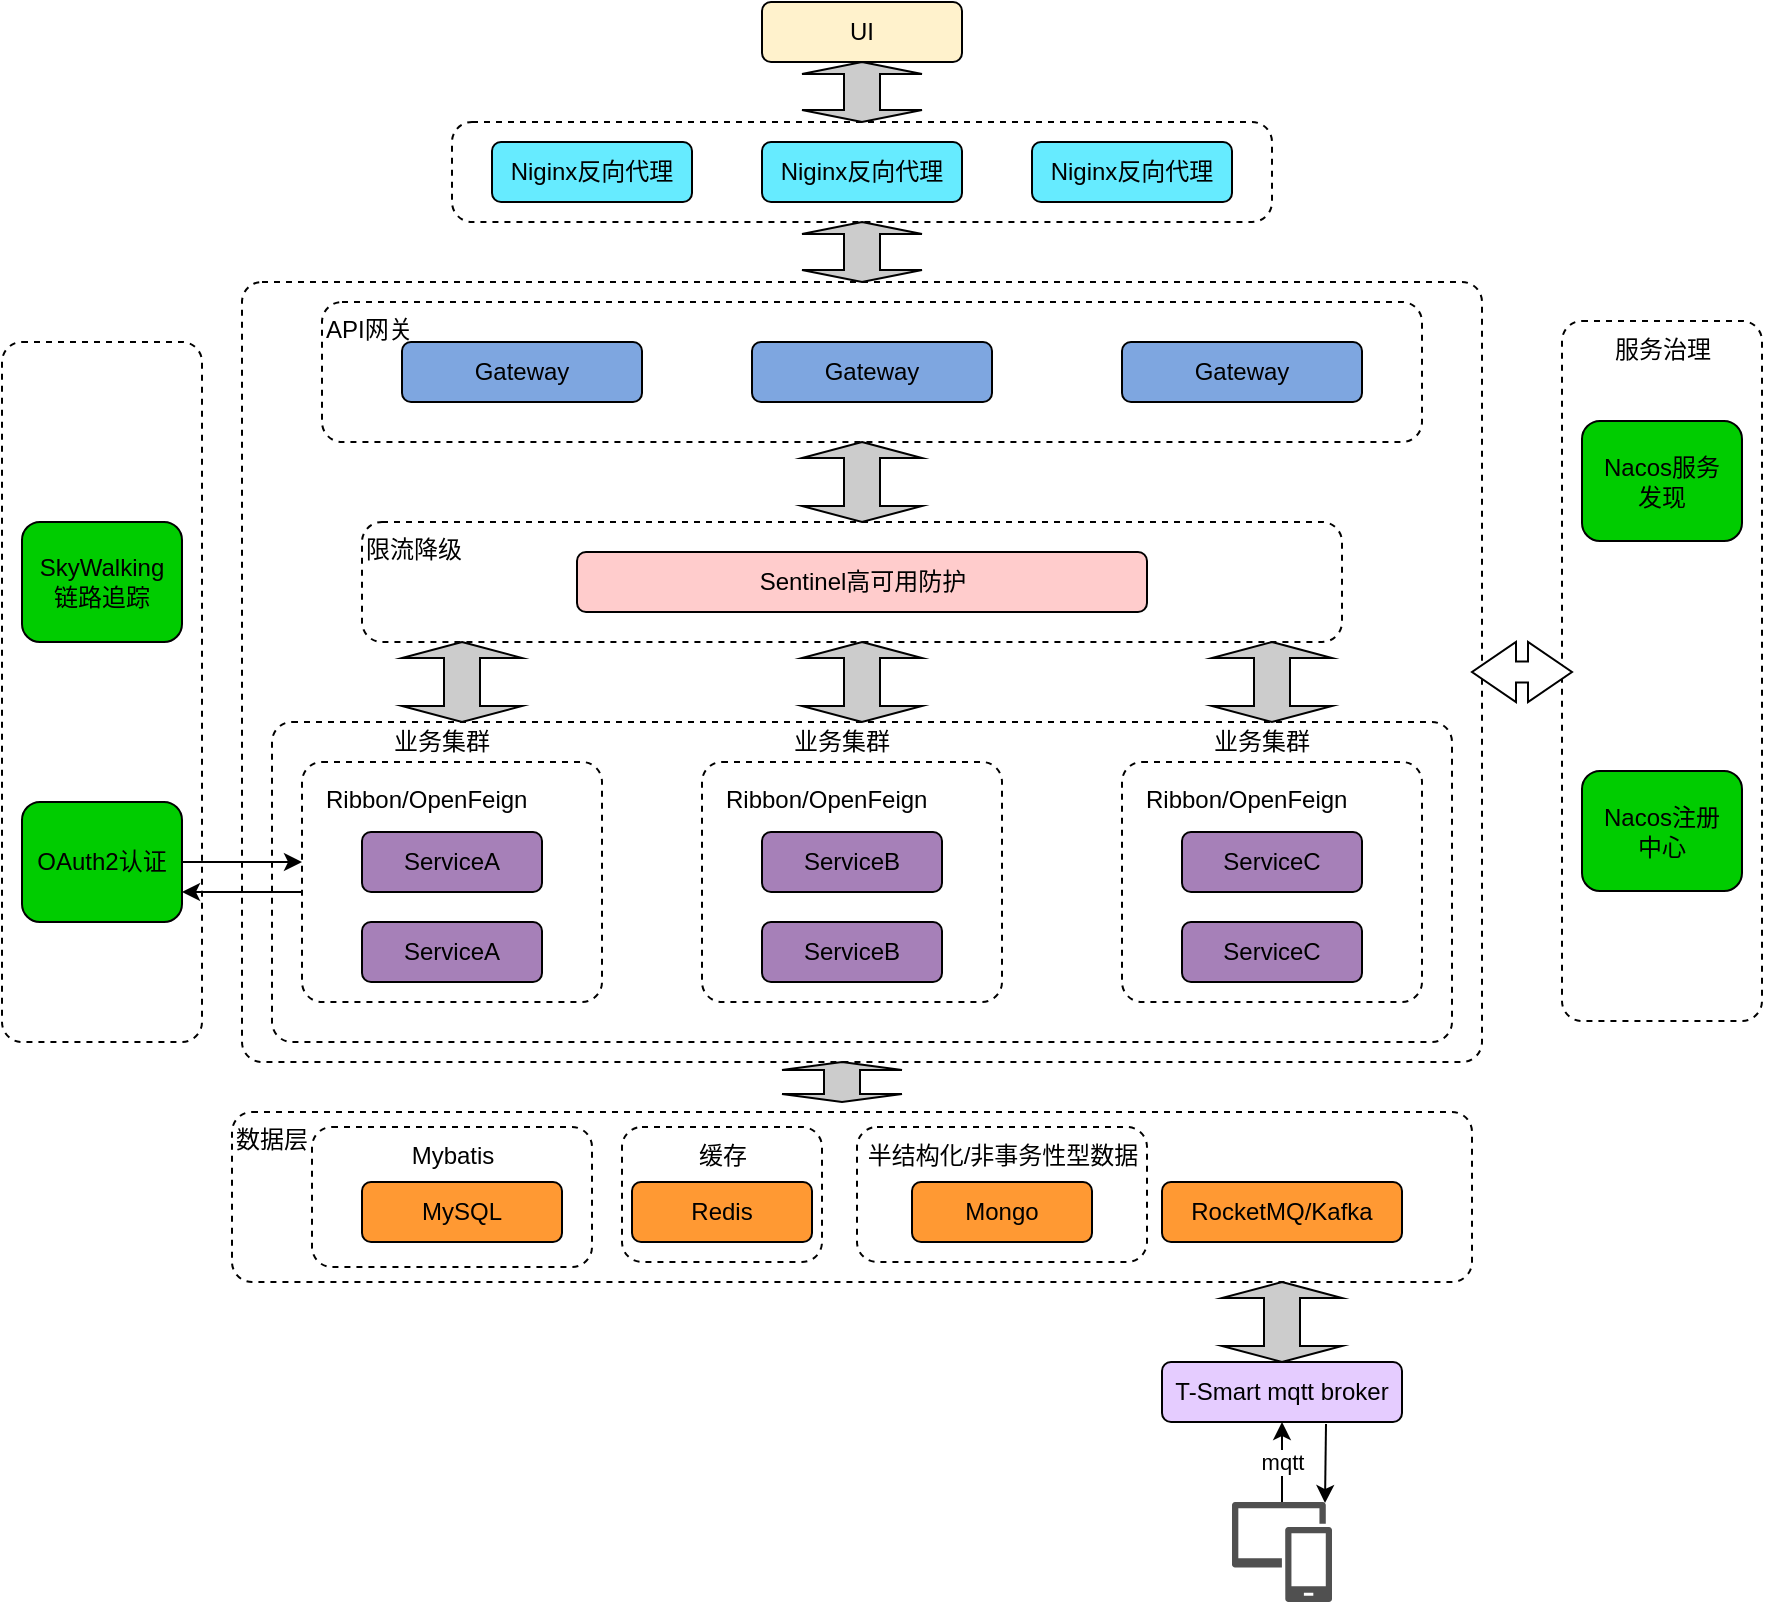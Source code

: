 <mxfile version="20.5.1" type="github" pages="4">
  <diagram id="tA5BFS_OJDV9mWv-sQdB" name="第 1 页">
    <mxGraphModel dx="1651" dy="683" grid="1" gridSize="10" guides="1" tooltips="1" connect="1" arrows="1" fold="1" page="1" pageScale="1" pageWidth="827" pageHeight="1169" math="0" shadow="0">
      <root>
        <mxCell id="0" />
        <mxCell id="1" parent="0" />
        <mxCell id="3_vC96tpAw-VHeISxyX4-2" value="" style="html=1;align=center;verticalAlign=top;rounded=1;absoluteArcSize=1;arcSize=20;dashed=1;fillColor=#FFFFFF;" parent="1" vertex="1">
          <mxGeometry x="20" y="200" width="100" height="350" as="geometry" />
        </mxCell>
        <mxCell id="Xs0k6FjGUeced9o3QsiP-1" value="数据层" style="html=1;align=left;verticalAlign=top;rounded=1;absoluteArcSize=1;arcSize=20;dashed=1;fillColor=#FFFFFF;" parent="1" vertex="1">
          <mxGeometry x="135" y="585" width="620" height="85" as="geometry" />
        </mxCell>
        <mxCell id="SnCAcfXMxYlqKRD6wq01-5" value="缓存" style="html=1;align=center;verticalAlign=top;rounded=1;absoluteArcSize=1;arcSize=20;dashed=1;fillColor=#FFFFFF;" parent="1" vertex="1">
          <mxGeometry x="330" y="592.5" width="100" height="67.5" as="geometry" />
        </mxCell>
        <mxCell id="SnCAcfXMxYlqKRD6wq01-4" value="半结构化/非事务性型数据" style="html=1;align=center;verticalAlign=top;rounded=1;absoluteArcSize=1;arcSize=20;dashed=1;fillColor=#FFFFFF;" parent="1" vertex="1">
          <mxGeometry x="447.5" y="592.5" width="145" height="67.5" as="geometry" />
        </mxCell>
        <mxCell id="Xs0k6FjGUeced9o3QsiP-2" value="Mybatis" style="html=1;align=center;verticalAlign=top;rounded=1;absoluteArcSize=1;arcSize=20;dashed=1;fillColor=#FFFFFF;" parent="1" vertex="1">
          <mxGeometry x="175" y="592.5" width="140" height="70" as="geometry" />
        </mxCell>
        <mxCell id="dOZOJOIW1hrEIpKsuQ77-4" value="" style="html=1;align=center;verticalAlign=top;rounded=1;absoluteArcSize=1;arcSize=20;dashed=1;fillColor=#FFFFFF;" parent="1" vertex="1">
          <mxGeometry x="140" y="170" width="620" height="390" as="geometry" />
        </mxCell>
        <mxCell id="MbdM-JWKlF_PKFJFXyO0-5" value="服务治理" style="html=1;align=center;verticalAlign=top;rounded=1;absoluteArcSize=1;arcSize=20;dashed=1;fillColor=#FFFFFF;" parent="1" vertex="1">
          <mxGeometry x="800" y="189.5" width="100" height="350" as="geometry" />
        </mxCell>
        <mxCell id="MbdM-JWKlF_PKFJFXyO0-1" value="" style="html=1;align=center;verticalAlign=top;rounded=1;absoluteArcSize=1;arcSize=20;dashed=1;fillColor=#FFFFFF;" parent="1" vertex="1">
          <mxGeometry x="155" y="390" width="590" height="160" as="geometry" />
        </mxCell>
        <mxCell id="JaAttjYyOyAxuTtRAT7W-1" value="限流降级" style="html=1;align=left;verticalAlign=top;rounded=1;absoluteArcSize=1;arcSize=20;dashed=1;fillColor=#FFFFFF;" parent="1" vertex="1">
          <mxGeometry x="200" y="290" width="490" height="60" as="geometry" />
        </mxCell>
        <mxCell id="3_vC96tpAw-VHeISxyX4-4" style="edgeStyle=none;rounded=0;orthogonalLoop=1;jettySize=auto;html=1;entryX=1;entryY=0.75;entryDx=0;entryDy=0;" parent="1" target="3_vC96tpAw-VHeISxyX4-1" edge="1">
          <mxGeometry relative="1" as="geometry">
            <mxPoint x="170" y="475" as="sourcePoint" />
          </mxGeometry>
        </mxCell>
        <mxCell id="ujU_ZqSzSd4MRq4tBYgc-3" value="Ribbon/OpenFeign" style="dashed=1;rounded=1;absoluteArcSize=1;arcSize=20;html=1;verticalAlign=top;align=left;spacingTop=5;spacingLeft=10;" parent="1" vertex="1">
          <mxGeometry x="170" y="410" width="150" height="120" as="geometry" />
        </mxCell>
        <mxCell id="SeT53C_-7eSV1zVUff0M-2" value="API网关" style="html=1;align=left;verticalAlign=top;rounded=1;absoluteArcSize=1;arcSize=20;dashed=1;" parent="1" vertex="1">
          <mxGeometry x="180" y="180" width="550" height="70" as="geometry" />
        </mxCell>
        <mxCell id="F9KVQ1ljQu5WPdeQ125e-3" value="" style="dashed=1;rounded=1;absoluteArcSize=1;arcSize=20;html=1;verticalAlign=top;align=left;spacingTop=5;spacingLeft=10;" parent="1" vertex="1">
          <mxGeometry x="245" y="90" width="410" height="50" as="geometry" />
        </mxCell>
        <mxCell id="wjC-0IxFfUwlLIrSeWFp-2" value="Gateway" style="rounded=1;whiteSpace=wrap;html=1;fillColor=#7EA6E0;" parent="1" vertex="1">
          <mxGeometry x="220" y="200" width="120" height="30" as="geometry" />
        </mxCell>
        <mxCell id="wjC-0IxFfUwlLIrSeWFp-3" value="Gateway" style="rounded=1;whiteSpace=wrap;html=1;fillColor=#7EA6E0;" parent="1" vertex="1">
          <mxGeometry x="395" y="200" width="120" height="30" as="geometry" />
        </mxCell>
        <mxCell id="F9KVQ1ljQu5WPdeQ125e-2" value="Niginx反向代理" style="rounded=1;whiteSpace=wrap;html=1;fillColor=#66EBFF;" parent="1" vertex="1">
          <mxGeometry x="535" y="100" width="100" height="30" as="geometry" />
        </mxCell>
        <mxCell id="SeT53C_-7eSV1zVUff0M-3" value="Niginx反向代理" style="rounded=1;whiteSpace=wrap;html=1;fillColor=#66EBFF;" parent="1" vertex="1">
          <mxGeometry x="265" y="100" width="100" height="30" as="geometry" />
        </mxCell>
        <mxCell id="SeT53C_-7eSV1zVUff0M-4" value="Niginx反向代理" style="rounded=1;whiteSpace=wrap;html=1;fillColor=#66EBFF;" parent="1" vertex="1">
          <mxGeometry x="400" y="100" width="100" height="30" as="geometry" />
        </mxCell>
        <mxCell id="SeT53C_-7eSV1zVUff0M-5" value="Gateway" style="rounded=1;whiteSpace=wrap;html=1;fillColor=#7EA6E0;" parent="1" vertex="1">
          <mxGeometry x="580" y="200" width="120" height="30" as="geometry" />
        </mxCell>
        <mxCell id="ujU_ZqSzSd4MRq4tBYgc-1" value="ServiceA" style="rounded=1;whiteSpace=wrap;html=1;fillColor=#A680B8;" parent="1" vertex="1">
          <mxGeometry x="200" y="445" width="90" height="30" as="geometry" />
        </mxCell>
        <mxCell id="ujU_ZqSzSd4MRq4tBYgc-2" value="ServiceA" style="rounded=1;whiteSpace=wrap;html=1;fillColor=#A680B8;" parent="1" vertex="1">
          <mxGeometry x="200" y="490" width="90" height="30" as="geometry" />
        </mxCell>
        <mxCell id="4L4xg7Pqvps33u-vI8oo-1" value="业务集群" style="text;html=1;strokeColor=none;fillColor=none;align=center;verticalAlign=middle;whiteSpace=wrap;rounded=0;" parent="1" vertex="1">
          <mxGeometry x="210" y="390" width="60" height="20" as="geometry" />
        </mxCell>
        <mxCell id="4L4xg7Pqvps33u-vI8oo-2" value="Ribbon/OpenFeign" style="dashed=1;rounded=1;absoluteArcSize=1;arcSize=20;html=1;verticalAlign=top;align=left;spacingTop=5;spacingLeft=10;" parent="1" vertex="1">
          <mxGeometry x="370" y="410" width="150" height="120" as="geometry" />
        </mxCell>
        <mxCell id="4L4xg7Pqvps33u-vI8oo-3" value="ServiceB" style="rounded=1;whiteSpace=wrap;html=1;fillColor=#A680B8;" parent="1" vertex="1">
          <mxGeometry x="400" y="445" width="90" height="30" as="geometry" />
        </mxCell>
        <mxCell id="4L4xg7Pqvps33u-vI8oo-4" value="ServiceB" style="rounded=1;whiteSpace=wrap;html=1;fillColor=#A680B8;" parent="1" vertex="1">
          <mxGeometry x="400" y="490" width="90" height="30" as="geometry" />
        </mxCell>
        <mxCell id="4L4xg7Pqvps33u-vI8oo-5" value="业务集群" style="text;html=1;strokeColor=none;fillColor=none;align=center;verticalAlign=middle;whiteSpace=wrap;rounded=0;" parent="1" vertex="1">
          <mxGeometry x="410" y="390" width="60" height="20" as="geometry" />
        </mxCell>
        <mxCell id="4L4xg7Pqvps33u-vI8oo-6" value="Ribbon/OpenFeign" style="dashed=1;rounded=1;absoluteArcSize=1;arcSize=20;html=1;verticalAlign=top;align=left;spacingTop=5;spacingLeft=10;" parent="1" vertex="1">
          <mxGeometry x="580" y="410" width="150" height="120" as="geometry" />
        </mxCell>
        <mxCell id="4L4xg7Pqvps33u-vI8oo-7" value="ServiceC" style="rounded=1;whiteSpace=wrap;html=1;fillColor=#A680B8;" parent="1" vertex="1">
          <mxGeometry x="610" y="445" width="90" height="30" as="geometry" />
        </mxCell>
        <mxCell id="4L4xg7Pqvps33u-vI8oo-8" value="ServiceC" style="rounded=1;whiteSpace=wrap;html=1;fillColor=#A680B8;" parent="1" vertex="1">
          <mxGeometry x="610" y="490" width="90" height="30" as="geometry" />
        </mxCell>
        <mxCell id="4L4xg7Pqvps33u-vI8oo-9" value="业务集群" style="text;html=1;strokeColor=none;fillColor=none;align=center;verticalAlign=middle;whiteSpace=wrap;rounded=0;" parent="1" vertex="1">
          <mxGeometry x="620" y="390" width="60" height="20" as="geometry" />
        </mxCell>
        <mxCell id="4L4xg7Pqvps33u-vI8oo-10" value="" style="shape=doubleArrow;direction=south;whiteSpace=wrap;html=1;fillColor=#CCCCCC;" parent="1" vertex="1">
          <mxGeometry x="420" y="140" width="60" height="30" as="geometry" />
        </mxCell>
        <mxCell id="4L4xg7Pqvps33u-vI8oo-11" value="" style="shape=doubleArrow;direction=south;whiteSpace=wrap;html=1;fillColor=#CCCCCC;" parent="1" vertex="1">
          <mxGeometry x="420" y="250" width="60" height="40" as="geometry" />
        </mxCell>
        <mxCell id="g614q0HhxnqmdES9SKqL-1" value="Sentinel高可用防护" style="rounded=1;whiteSpace=wrap;html=1;fillColor=#FFCCCC;" parent="1" vertex="1">
          <mxGeometry x="307.5" y="305" width="285" height="30" as="geometry" />
        </mxCell>
        <mxCell id="b4_yGWPnPl0tkaBK6D2n-1" value="Nacos服务&lt;br&gt;发现" style="rounded=1;whiteSpace=wrap;html=1;fillColor=#00CC00;" parent="1" vertex="1">
          <mxGeometry x="810" y="239.5" width="80" height="60" as="geometry" />
        </mxCell>
        <mxCell id="CJB2uppQ9ym5EU2QNBRh-1" value="Nacos注册&lt;br&gt;中心" style="rounded=1;whiteSpace=wrap;html=1;fillColor=#00CC00;" parent="1" vertex="1">
          <mxGeometry x="810" y="414.5" width="80" height="60" as="geometry" />
        </mxCell>
        <mxCell id="MbdM-JWKlF_PKFJFXyO0-2" value="" style="shape=doubleArrow;direction=south;whiteSpace=wrap;html=1;fillColor=#CCCCCC;" parent="1" vertex="1">
          <mxGeometry x="220" y="350" width="60" height="40" as="geometry" />
        </mxCell>
        <mxCell id="MbdM-JWKlF_PKFJFXyO0-3" value="" style="shape=doubleArrow;direction=south;whiteSpace=wrap;html=1;fillColor=#CCCCCC;" parent="1" vertex="1">
          <mxGeometry x="420" y="350" width="60" height="40" as="geometry" />
        </mxCell>
        <mxCell id="MbdM-JWKlF_PKFJFXyO0-4" value="" style="shape=doubleArrow;direction=south;whiteSpace=wrap;html=1;fillColor=#CCCCCC;" parent="1" vertex="1">
          <mxGeometry x="625" y="350" width="60" height="40" as="geometry" />
        </mxCell>
        <mxCell id="dOZOJOIW1hrEIpKsuQ77-1" style="edgeStyle=orthogonalEdgeStyle;rounded=0;orthogonalLoop=1;jettySize=auto;html=1;exitX=0.5;exitY=1;exitDx=0;exitDy=0;" parent="1" source="MbdM-JWKlF_PKFJFXyO0-5" target="MbdM-JWKlF_PKFJFXyO0-5" edge="1">
          <mxGeometry relative="1" as="geometry" />
        </mxCell>
        <mxCell id="XRH-FsSjwc8Kk3pJ0F3n-1" value="MySQL" style="rounded=1;whiteSpace=wrap;html=1;fillColor=#FF9933;" parent="1" vertex="1">
          <mxGeometry x="200" y="620" width="100" height="30" as="geometry" />
        </mxCell>
        <mxCell id="XRH-FsSjwc8Kk3pJ0F3n-2" value="RocketMQ/Kafka" style="rounded=1;whiteSpace=wrap;html=1;fillColor=#FF9933;" parent="1" vertex="1">
          <mxGeometry x="600" y="620" width="120" height="30" as="geometry" />
        </mxCell>
        <mxCell id="rN9gWTK-UfGIYb-0nTXd-1" value="Redis" style="rounded=1;whiteSpace=wrap;html=1;fillColor=#FF9933;" parent="1" vertex="1">
          <mxGeometry x="335" y="620" width="90" height="30" as="geometry" />
        </mxCell>
        <mxCell id="Xs0k6FjGUeced9o3QsiP-3" value="" style="shape=doubleArrow;direction=south;whiteSpace=wrap;html=1;fillColor=#CCCCCC;" parent="1" vertex="1">
          <mxGeometry x="410" y="560" width="60" height="20" as="geometry" />
        </mxCell>
        <mxCell id="Sf2pU8vAUflP5G2Ah-h_-3" style="edgeStyle=none;rounded=0;orthogonalLoop=1;jettySize=auto;html=1;entryX=0.93;entryY=0.01;entryDx=0;entryDy=0;entryPerimeter=0;" parent="1" target="i8DUGIXmegkR8KT3kNfZ-1" edge="1">
          <mxGeometry relative="1" as="geometry">
            <mxPoint x="682" y="741" as="sourcePoint" />
          </mxGeometry>
        </mxCell>
        <mxCell id="Xs0k6FjGUeced9o3QsiP-4" value="T-Smart mqtt broker" style="rounded=1;whiteSpace=wrap;html=1;fillColor=#E5CCFF;" parent="1" vertex="1">
          <mxGeometry x="600" y="710" width="120" height="30" as="geometry" />
        </mxCell>
        <mxCell id="kXApkbwmwTqrYVBuhaW--1" value="" style="html=1;shadow=0;dashed=0;align=center;verticalAlign=middle;shape=mxgraph.arrows2.twoWayArrow;dy=0.65;dx=22;fillColor=#FFFFFF;" parent="1" vertex="1">
          <mxGeometry x="755" y="350" width="50" height="30" as="geometry" />
        </mxCell>
        <mxCell id="kXApkbwmwTqrYVBuhaW--2" value="UI" style="rounded=1;whiteSpace=wrap;html=1;fillColor=#FFF2CC;" parent="1" vertex="1">
          <mxGeometry x="400" y="30" width="100" height="30" as="geometry" />
        </mxCell>
        <mxCell id="kXApkbwmwTqrYVBuhaW--3" value="" style="shape=doubleArrow;direction=south;whiteSpace=wrap;html=1;fillColor=#CCCCCC;" parent="1" vertex="1">
          <mxGeometry x="420" y="60" width="60" height="30" as="geometry" />
        </mxCell>
        <mxCell id="Sf2pU8vAUflP5G2Ah-h_-2" value="mqtt" style="edgeStyle=orthogonalEdgeStyle;rounded=0;orthogonalLoop=1;jettySize=auto;html=1;entryX=0.5;entryY=1;entryDx=0;entryDy=0;" parent="1" source="i8DUGIXmegkR8KT3kNfZ-1" target="Xs0k6FjGUeced9o3QsiP-4" edge="1">
          <mxGeometry relative="1" as="geometry" />
        </mxCell>
        <mxCell id="i8DUGIXmegkR8KT3kNfZ-1" value="" style="pointerEvents=1;shadow=0;dashed=0;html=1;strokeColor=none;labelPosition=center;verticalLabelPosition=bottom;verticalAlign=top;align=center;fillColor=#505050;shape=mxgraph.mscae.intune.device_group" parent="1" vertex="1">
          <mxGeometry x="635" y="780" width="50" height="50" as="geometry" />
        </mxCell>
        <mxCell id="SnCAcfXMxYlqKRD6wq01-3" value="Mongo" style="rounded=1;whiteSpace=wrap;html=1;fillColor=#FF9933;" parent="1" vertex="1">
          <mxGeometry x="475" y="620" width="90" height="30" as="geometry" />
        </mxCell>
        <mxCell id="3_vC96tpAw-VHeISxyX4-5" style="edgeStyle=none;rounded=0;orthogonalLoop=1;jettySize=auto;html=1;" parent="1" source="3_vC96tpAw-VHeISxyX4-1" edge="1">
          <mxGeometry relative="1" as="geometry">
            <mxPoint x="170" y="460" as="targetPoint" />
          </mxGeometry>
        </mxCell>
        <mxCell id="3_vC96tpAw-VHeISxyX4-1" value="OAuth2&lt;span&gt;认证&lt;/span&gt;" style="rounded=1;whiteSpace=wrap;html=1;fillColor=#00CC00;" parent="1" vertex="1">
          <mxGeometry x="30" y="430" width="80" height="60" as="geometry" />
        </mxCell>
        <mxCell id="3_vC96tpAw-VHeISxyX4-6" value="SkyWalking&lt;br&gt;&lt;span&gt;链路追踪&lt;/span&gt;" style="rounded=1;whiteSpace=wrap;html=1;fillColor=#00CC00;" parent="1" vertex="1">
          <mxGeometry x="30" y="290" width="80" height="60" as="geometry" />
        </mxCell>
        <mxCell id="wJAwQCs2zbxBMh2C2m-4-1" value="" style="shape=doubleArrow;direction=south;whiteSpace=wrap;html=1;fillColor=#CCCCCC;" parent="1" vertex="1">
          <mxGeometry x="630" y="670" width="60" height="40" as="geometry" />
        </mxCell>
      </root>
    </mxGraphModel>
  </diagram>
  <diagram name="云模组架构" id="zdX45Ed5QZ_V3lfLN4tI">
    <mxGraphModel dx="1238" dy="512" grid="1" gridSize="10" guides="1" tooltips="1" connect="1" arrows="1" fold="1" page="1" pageScale="1" pageWidth="827" pageHeight="1169" math="0" shadow="0">
      <root>
        <mxCell id="HHw_E8t42JjOgyXuIGUg-0" />
        <mxCell id="HHw_E8t42JjOgyXuIGUg-1" parent="HHw_E8t42JjOgyXuIGUg-0" />
        <mxCell id="HHw_E8t42JjOgyXuIGUg-2" value="" style="html=1;align=center;verticalAlign=top;rounded=1;absoluteArcSize=1;arcSize=20;dashed=1;fillColor=#FFFFFF;" vertex="1" parent="HHw_E8t42JjOgyXuIGUg-1">
          <mxGeometry x="20" y="200" width="100" height="350" as="geometry" />
        </mxCell>
        <mxCell id="HHw_E8t42JjOgyXuIGUg-3" value="数据层" style="html=1;align=left;verticalAlign=top;rounded=1;absoluteArcSize=1;arcSize=20;dashed=1;fillColor=#FFFFFF;" vertex="1" parent="HHw_E8t42JjOgyXuIGUg-1">
          <mxGeometry x="135" y="585" width="375" height="85" as="geometry" />
        </mxCell>
        <mxCell id="HHw_E8t42JjOgyXuIGUg-4" value="缓存" style="html=1;align=center;verticalAlign=top;rounded=1;absoluteArcSize=1;arcSize=20;dashed=1;fillColor=#FFFFFF;" vertex="1" parent="HHw_E8t42JjOgyXuIGUg-1">
          <mxGeometry x="330" y="592.5" width="100" height="67.5" as="geometry" />
        </mxCell>
        <mxCell id="HHw_E8t42JjOgyXuIGUg-6" value="Mybatis" style="html=1;align=center;verticalAlign=top;rounded=1;absoluteArcSize=1;arcSize=20;dashed=1;fillColor=#FFFFFF;" vertex="1" parent="HHw_E8t42JjOgyXuIGUg-1">
          <mxGeometry x="175" y="592.5" width="140" height="70" as="geometry" />
        </mxCell>
        <mxCell id="HHw_E8t42JjOgyXuIGUg-7" value="" style="html=1;align=center;verticalAlign=top;rounded=1;absoluteArcSize=1;arcSize=20;dashed=1;fillColor=#FFFFFF;" vertex="1" parent="HHw_E8t42JjOgyXuIGUg-1">
          <mxGeometry x="140" y="170" width="620" height="390" as="geometry" />
        </mxCell>
        <mxCell id="HHw_E8t42JjOgyXuIGUg-8" value="服务治理" style="html=1;align=center;verticalAlign=top;rounded=1;absoluteArcSize=1;arcSize=20;dashed=1;fillColor=#FFFFFF;" vertex="1" parent="HHw_E8t42JjOgyXuIGUg-1">
          <mxGeometry x="800" y="189.5" width="100" height="350" as="geometry" />
        </mxCell>
        <mxCell id="HHw_E8t42JjOgyXuIGUg-9" value="" style="html=1;align=center;verticalAlign=top;rounded=1;absoluteArcSize=1;arcSize=20;dashed=1;fillColor=#FFFFFF;" vertex="1" parent="HHw_E8t42JjOgyXuIGUg-1">
          <mxGeometry x="155" y="390" width="590" height="160" as="geometry" />
        </mxCell>
        <mxCell id="HHw_E8t42JjOgyXuIGUg-10" value="熔断/降级" style="html=1;align=left;verticalAlign=top;rounded=1;absoluteArcSize=1;arcSize=20;dashed=1;fillColor=#FFFFFF;" vertex="1" parent="HHw_E8t42JjOgyXuIGUg-1">
          <mxGeometry x="200" y="290" width="490" height="60" as="geometry" />
        </mxCell>
        <mxCell id="HHw_E8t42JjOgyXuIGUg-11" style="edgeStyle=none;rounded=0;orthogonalLoop=1;jettySize=auto;html=1;entryX=1;entryY=0.75;entryDx=0;entryDy=0;" edge="1" parent="HHw_E8t42JjOgyXuIGUg-1" target="HHw_E8t42JjOgyXuIGUg-54">
          <mxGeometry relative="1" as="geometry">
            <mxPoint x="170" y="475" as="sourcePoint" />
          </mxGeometry>
        </mxCell>
        <mxCell id="HHw_E8t42JjOgyXuIGUg-12" value="Ribbon/OpenFeign" style="dashed=1;rounded=1;absoluteArcSize=1;arcSize=20;html=1;verticalAlign=top;align=left;spacingTop=5;spacingLeft=10;" vertex="1" parent="HHw_E8t42JjOgyXuIGUg-1">
          <mxGeometry x="170" y="410" width="120" height="120" as="geometry" />
        </mxCell>
        <mxCell id="HHw_E8t42JjOgyXuIGUg-13" value="API网关" style="html=1;align=left;verticalAlign=top;rounded=1;absoluteArcSize=1;arcSize=20;dashed=1;" vertex="1" parent="HHw_E8t42JjOgyXuIGUg-1">
          <mxGeometry x="180" y="180" width="550" height="70" as="geometry" />
        </mxCell>
        <mxCell id="HHw_E8t42JjOgyXuIGUg-14" value="" style="dashed=1;rounded=1;absoluteArcSize=1;arcSize=20;html=1;verticalAlign=top;align=left;spacingTop=5;spacingLeft=10;" vertex="1" parent="HHw_E8t42JjOgyXuIGUg-1">
          <mxGeometry x="245" y="90" width="410" height="50" as="geometry" />
        </mxCell>
        <mxCell id="HHw_E8t42JjOgyXuIGUg-15" value="Gateway" style="rounded=1;whiteSpace=wrap;html=1;fillColor=#7EA6E0;" vertex="1" parent="HHw_E8t42JjOgyXuIGUg-1">
          <mxGeometry x="220" y="200" width="120" height="30" as="geometry" />
        </mxCell>
        <mxCell id="HHw_E8t42JjOgyXuIGUg-16" value="Gateway" style="rounded=1;whiteSpace=wrap;html=1;fillColor=#7EA6E0;" vertex="1" parent="HHw_E8t42JjOgyXuIGUg-1">
          <mxGeometry x="395" y="200" width="120" height="30" as="geometry" />
        </mxCell>
        <mxCell id="HHw_E8t42JjOgyXuIGUg-17" value="Niginx负载均衡" style="rounded=1;whiteSpace=wrap;html=1;fillColor=#66EBFF;" vertex="1" parent="HHw_E8t42JjOgyXuIGUg-1">
          <mxGeometry x="535" y="100" width="100" height="30" as="geometry" />
        </mxCell>
        <mxCell id="HHw_E8t42JjOgyXuIGUg-18" value="Niginx负载均衡" style="rounded=1;whiteSpace=wrap;html=1;fillColor=#66EBFF;" vertex="1" parent="HHw_E8t42JjOgyXuIGUg-1">
          <mxGeometry x="265" y="100" width="100" height="30" as="geometry" />
        </mxCell>
        <mxCell id="HHw_E8t42JjOgyXuIGUg-19" value="Niginx负载均衡" style="rounded=1;whiteSpace=wrap;html=1;fillColor=#66EBFF;" vertex="1" parent="HHw_E8t42JjOgyXuIGUg-1">
          <mxGeometry x="400" y="100" width="100" height="30" as="geometry" />
        </mxCell>
        <mxCell id="HHw_E8t42JjOgyXuIGUg-20" value="Gateway" style="rounded=1;whiteSpace=wrap;html=1;fillColor=#7EA6E0;" vertex="1" parent="HHw_E8t42JjOgyXuIGUg-1">
          <mxGeometry x="580" y="200" width="120" height="30" as="geometry" />
        </mxCell>
        <mxCell id="HHw_E8t42JjOgyXuIGUg-21" value="用户" style="rounded=1;whiteSpace=wrap;html=1;fillColor=#A680B8;" vertex="1" parent="HHw_E8t42JjOgyXuIGUg-1">
          <mxGeometry x="180" y="445" width="90" height="30" as="geometry" />
        </mxCell>
        <mxCell id="HHw_E8t42JjOgyXuIGUg-22" value="用户" style="rounded=1;whiteSpace=wrap;html=1;fillColor=#A680B8;" vertex="1" parent="HHw_E8t42JjOgyXuIGUg-1">
          <mxGeometry x="180" y="490" width="90" height="30" as="geometry" />
        </mxCell>
        <mxCell id="HHw_E8t42JjOgyXuIGUg-23" value="业务集群" style="text;html=1;strokeColor=none;fillColor=none;align=center;verticalAlign=middle;whiteSpace=wrap;rounded=0;" vertex="1" parent="HHw_E8t42JjOgyXuIGUg-1">
          <mxGeometry x="210" y="390" width="60" height="20" as="geometry" />
        </mxCell>
        <mxCell id="HHw_E8t42JjOgyXuIGUg-24" value="Ribbon/OpenFeign" style="dashed=1;rounded=1;absoluteArcSize=1;arcSize=20;html=1;verticalAlign=top;align=left;spacingTop=5;spacingLeft=10;" vertex="1" parent="HHw_E8t42JjOgyXuIGUg-1">
          <mxGeometry x="460" y="410" width="120" height="120" as="geometry" />
        </mxCell>
        <mxCell id="HHw_E8t42JjOgyXuIGUg-25" value="告警" style="rounded=1;whiteSpace=wrap;html=1;fillColor=#A680B8;" vertex="1" parent="HHw_E8t42JjOgyXuIGUg-1">
          <mxGeometry x="475" y="444.5" width="90" height="30" as="geometry" />
        </mxCell>
        <mxCell id="HHw_E8t42JjOgyXuIGUg-26" value="告警" style="rounded=1;whiteSpace=wrap;html=1;fillColor=#A680B8;" vertex="1" parent="HHw_E8t42JjOgyXuIGUg-1">
          <mxGeometry x="475" y="490" width="90" height="30" as="geometry" />
        </mxCell>
        <mxCell id="HHw_E8t42JjOgyXuIGUg-27" value="业务集群" style="text;html=1;strokeColor=none;fillColor=none;align=center;verticalAlign=middle;whiteSpace=wrap;rounded=0;" vertex="1" parent="HHw_E8t42JjOgyXuIGUg-1">
          <mxGeometry x="410" y="390" width="60" height="20" as="geometry" />
        </mxCell>
        <mxCell id="HHw_E8t42JjOgyXuIGUg-28" value="Ribbon/OpenFeign" style="dashed=1;rounded=1;absoluteArcSize=1;arcSize=20;html=1;verticalAlign=top;align=left;spacingTop=5;spacingLeft=10;" vertex="1" parent="HHw_E8t42JjOgyXuIGUg-1">
          <mxGeometry x="600" y="410" width="120" height="120" as="geometry" />
        </mxCell>
        <mxCell id="HHw_E8t42JjOgyXuIGUg-29" value="LBS" style="rounded=1;whiteSpace=wrap;html=1;fillColor=#A680B8;" vertex="1" parent="HHw_E8t42JjOgyXuIGUg-1">
          <mxGeometry x="615" y="445" width="90" height="30" as="geometry" />
        </mxCell>
        <mxCell id="HHw_E8t42JjOgyXuIGUg-30" value="LBS" style="rounded=1;whiteSpace=wrap;html=1;fillColor=#A680B8;" vertex="1" parent="HHw_E8t42JjOgyXuIGUg-1">
          <mxGeometry x="615" y="490" width="90" height="30" as="geometry" />
        </mxCell>
        <mxCell id="HHw_E8t42JjOgyXuIGUg-31" value="业务集群" style="text;html=1;strokeColor=none;fillColor=none;align=center;verticalAlign=middle;whiteSpace=wrap;rounded=0;" vertex="1" parent="HHw_E8t42JjOgyXuIGUg-1">
          <mxGeometry x="620" y="390" width="60" height="20" as="geometry" />
        </mxCell>
        <mxCell id="HHw_E8t42JjOgyXuIGUg-32" value="" style="shape=doubleArrow;direction=south;whiteSpace=wrap;html=1;fillColor=#CCCCCC;" vertex="1" parent="HHw_E8t42JjOgyXuIGUg-1">
          <mxGeometry x="420" y="140" width="60" height="30" as="geometry" />
        </mxCell>
        <mxCell id="HHw_E8t42JjOgyXuIGUg-33" value="" style="shape=doubleArrow;direction=south;whiteSpace=wrap;html=1;fillColor=#CCCCCC;" vertex="1" parent="HHw_E8t42JjOgyXuIGUg-1">
          <mxGeometry x="420" y="250" width="60" height="40" as="geometry" />
        </mxCell>
        <mxCell id="HHw_E8t42JjOgyXuIGUg-34" value="Histrx" style="rounded=1;whiteSpace=wrap;html=1;fillColor=#FFCCCC;" vertex="1" parent="HHw_E8t42JjOgyXuIGUg-1">
          <mxGeometry x="307.5" y="305" width="285" height="30" as="geometry" />
        </mxCell>
        <mxCell id="HHw_E8t42JjOgyXuIGUg-35" value="Eureka服务&lt;br&gt;发现" style="rounded=1;whiteSpace=wrap;html=1;fillColor=#00CC00;" vertex="1" parent="HHw_E8t42JjOgyXuIGUg-1">
          <mxGeometry x="810" y="239.5" width="80" height="60" as="geometry" />
        </mxCell>
        <mxCell id="HHw_E8t42JjOgyXuIGUg-36" value="Config注册&lt;br&gt;中心" style="rounded=1;whiteSpace=wrap;html=1;fillColor=#00CC00;" vertex="1" parent="HHw_E8t42JjOgyXuIGUg-1">
          <mxGeometry x="810" y="414.5" width="80" height="60" as="geometry" />
        </mxCell>
        <mxCell id="HHw_E8t42JjOgyXuIGUg-37" value="" style="shape=doubleArrow;direction=south;whiteSpace=wrap;html=1;fillColor=#CCCCCC;" vertex="1" parent="HHw_E8t42JjOgyXuIGUg-1">
          <mxGeometry x="220" y="350" width="60" height="40" as="geometry" />
        </mxCell>
        <mxCell id="HHw_E8t42JjOgyXuIGUg-38" value="" style="shape=doubleArrow;direction=south;whiteSpace=wrap;html=1;fillColor=#CCCCCC;" vertex="1" parent="HHw_E8t42JjOgyXuIGUg-1">
          <mxGeometry x="420" y="350" width="60" height="40" as="geometry" />
        </mxCell>
        <mxCell id="HHw_E8t42JjOgyXuIGUg-39" value="" style="shape=doubleArrow;direction=south;whiteSpace=wrap;html=1;fillColor=#CCCCCC;" vertex="1" parent="HHw_E8t42JjOgyXuIGUg-1">
          <mxGeometry x="625" y="350" width="60" height="40" as="geometry" />
        </mxCell>
        <mxCell id="HHw_E8t42JjOgyXuIGUg-40" style="edgeStyle=orthogonalEdgeStyle;rounded=0;orthogonalLoop=1;jettySize=auto;html=1;exitX=0.5;exitY=1;exitDx=0;exitDy=0;" edge="1" parent="HHw_E8t42JjOgyXuIGUg-1" source="HHw_E8t42JjOgyXuIGUg-8" target="HHw_E8t42JjOgyXuIGUg-8">
          <mxGeometry relative="1" as="geometry" />
        </mxCell>
        <mxCell id="HHw_E8t42JjOgyXuIGUg-41" value="MySQL" style="rounded=1;whiteSpace=wrap;html=1;fillColor=#FF9933;" vertex="1" parent="HHw_E8t42JjOgyXuIGUg-1">
          <mxGeometry x="200" y="620" width="100" height="30" as="geometry" />
        </mxCell>
        <mxCell id="_fE3SiKgtxtNiOL2Wqwr-12" value="subscribe" style="edgeStyle=orthogonalEdgeStyle;rounded=0;orthogonalLoop=1;jettySize=auto;html=1;entryX=0.5;entryY=1;entryDx=0;entryDy=0;" edge="1" parent="HHw_E8t42JjOgyXuIGUg-1" source="HHw_E8t42JjOgyXuIGUg-42" target="HHw_E8t42JjOgyXuIGUg-28">
          <mxGeometry relative="1" as="geometry" />
        </mxCell>
        <mxCell id="HHw_E8t42JjOgyXuIGUg-42" value="Kafka" style="rounded=1;whiteSpace=wrap;html=1;fillColor=#FF9933;" vertex="1" parent="HHw_E8t42JjOgyXuIGUg-1">
          <mxGeometry x="600" y="610" width="120" height="30" as="geometry" />
        </mxCell>
        <mxCell id="HHw_E8t42JjOgyXuIGUg-43" value="Redis" style="rounded=1;whiteSpace=wrap;html=1;fillColor=#FF9933;" vertex="1" parent="HHw_E8t42JjOgyXuIGUg-1">
          <mxGeometry x="335" y="620" width="90" height="30" as="geometry" />
        </mxCell>
        <mxCell id="HHw_E8t42JjOgyXuIGUg-44" value="" style="shape=doubleArrow;direction=south;whiteSpace=wrap;html=1;fillColor=#CCCCCC;" vertex="1" parent="HHw_E8t42JjOgyXuIGUg-1">
          <mxGeometry x="290" y="560" width="60" height="20" as="geometry" />
        </mxCell>
        <mxCell id="HHw_E8t42JjOgyXuIGUg-47" value="" style="html=1;shadow=0;dashed=0;align=center;verticalAlign=middle;shape=mxgraph.arrows2.twoWayArrow;dy=0.65;dx=22;fillColor=#FFFFFF;" vertex="1" parent="HHw_E8t42JjOgyXuIGUg-1">
          <mxGeometry x="755" y="350" width="50" height="30" as="geometry" />
        </mxCell>
        <mxCell id="HHw_E8t42JjOgyXuIGUg-48" value="web UI" style="rounded=1;whiteSpace=wrap;html=1;fillColor=#FFF2CC;" vertex="1" parent="HHw_E8t42JjOgyXuIGUg-1">
          <mxGeometry x="400" y="30" width="100" height="30" as="geometry" />
        </mxCell>
        <mxCell id="HHw_E8t42JjOgyXuIGUg-49" value="" style="shape=doubleArrow;direction=south;whiteSpace=wrap;html=1;fillColor=#CCCCCC;" vertex="1" parent="HHw_E8t42JjOgyXuIGUg-1">
          <mxGeometry x="420" y="60" width="60" height="30" as="geometry" />
        </mxCell>
        <mxCell id="_fE3SiKgtxtNiOL2Wqwr-7" style="edgeStyle=orthogonalEdgeStyle;rounded=0;orthogonalLoop=1;jettySize=auto;html=1;exitX=0.93;exitY=0.01;exitDx=0;exitDy=0;exitPerimeter=0;" edge="1" parent="HHw_E8t42JjOgyXuIGUg-1" source="HHw_E8t42JjOgyXuIGUg-51">
          <mxGeometry relative="1" as="geometry">
            <mxPoint x="670" y="770" as="targetPoint" />
            <Array as="points">
              <mxPoint x="670" y="821" />
              <mxPoint x="670" y="771" />
            </Array>
          </mxGeometry>
        </mxCell>
        <mxCell id="HHw_E8t42JjOgyXuIGUg-51" value="" style="pointerEvents=1;shadow=0;dashed=0;html=1;strokeColor=none;labelPosition=center;verticalLabelPosition=bottom;verticalAlign=top;align=center;fillColor=#505050;shape=mxgraph.mscae.intune.device_group" vertex="1" parent="HHw_E8t42JjOgyXuIGUg-1">
          <mxGeometry x="635" y="820" width="50" height="50" as="geometry" />
        </mxCell>
        <mxCell id="HHw_E8t42JjOgyXuIGUg-53" style="edgeStyle=none;rounded=0;orthogonalLoop=1;jettySize=auto;html=1;" edge="1" parent="HHw_E8t42JjOgyXuIGUg-1" source="HHw_E8t42JjOgyXuIGUg-54">
          <mxGeometry relative="1" as="geometry">
            <mxPoint x="170" y="460" as="targetPoint" />
          </mxGeometry>
        </mxCell>
        <mxCell id="HHw_E8t42JjOgyXuIGUg-54" value="SpringSession" style="rounded=1;whiteSpace=wrap;html=1;fillColor=#D5E8D4;" vertex="1" parent="HHw_E8t42JjOgyXuIGUg-1">
          <mxGeometry x="30" y="430" width="80" height="60" as="geometry" />
        </mxCell>
        <mxCell id="HHw_E8t42JjOgyXuIGUg-55" value="&lt;div&gt;Sleuth&lt;/div&gt;&lt;div&gt;+ Zipkin&lt;br&gt;&lt;/div&gt;&lt;span&gt;链路追踪&lt;/span&gt;" style="rounded=1;whiteSpace=wrap;html=1;fillColor=#D5E8D4;" vertex="1" parent="HHw_E8t42JjOgyXuIGUg-1">
          <mxGeometry x="30" y="290" width="80" height="60" as="geometry" />
        </mxCell>
        <mxCell id="HHw_E8t42JjOgyXuIGUg-56" value="" style="shape=doubleArrow;direction=south;whiteSpace=wrap;html=1;fillColor=#CCCCCC;" vertex="1" parent="HHw_E8t42JjOgyXuIGUg-1">
          <mxGeometry x="630" y="640" width="60" height="60" as="geometry" />
        </mxCell>
        <mxCell id="_fE3SiKgtxtNiOL2Wqwr-0" value="Ribbon/OpenFeign" style="dashed=1;rounded=1;absoluteArcSize=1;arcSize=20;html=1;verticalAlign=top;align=left;spacingTop=5;spacingLeft=10;" vertex="1" parent="HHw_E8t42JjOgyXuIGUg-1">
          <mxGeometry x="310" y="410" width="120" height="120" as="geometry" />
        </mxCell>
        <mxCell id="_fE3SiKgtxtNiOL2Wqwr-6" value="tcp/http" style="edgeStyle=orthogonalEdgeStyle;rounded=0;orthogonalLoop=1;jettySize=auto;html=1;" edge="1" parent="HHw_E8t42JjOgyXuIGUg-1" source="_fE3SiKgtxtNiOL2Wqwr-4">
          <mxGeometry relative="1" as="geometry">
            <mxPoint x="650" y="820" as="targetPoint" />
            <Array as="points">
              <mxPoint x="650" y="820" />
            </Array>
          </mxGeometry>
        </mxCell>
        <mxCell id="_fE3SiKgtxtNiOL2Wqwr-9" style="edgeStyle=orthogonalEdgeStyle;rounded=0;orthogonalLoop=1;jettySize=auto;html=1;entryX=1;entryY=0.5;entryDx=0;entryDy=0;" edge="1" parent="HHw_E8t42JjOgyXuIGUg-1" source="_fE3SiKgtxtNiOL2Wqwr-4" target="_fE3SiKgtxtNiOL2Wqwr-8">
          <mxGeometry relative="1" as="geometry" />
        </mxCell>
        <mxCell id="_fE3SiKgtxtNiOL2Wqwr-10" value="binlog" style="edgeLabel;html=1;align=center;verticalAlign=middle;resizable=0;points=[];" vertex="1" connectable="0" parent="_fE3SiKgtxtNiOL2Wqwr-9">
          <mxGeometry x="0.015" y="-2" relative="1" as="geometry">
            <mxPoint as="offset" />
          </mxGeometry>
        </mxCell>
        <mxCell id="_fE3SiKgtxtNiOL2Wqwr-4" value="" style="html=1;align=center;verticalAlign=top;rounded=1;absoluteArcSize=1;arcSize=20;dashed=1;fillColor=#FFFFFF;" vertex="1" parent="HHw_E8t42JjOgyXuIGUg-1">
          <mxGeometry x="570" y="700" width="180" height="70" as="geometry" />
        </mxCell>
        <mxCell id="_fE3SiKgtxtNiOL2Wqwr-1" value="设备" style="rounded=1;whiteSpace=wrap;html=1;fillColor=#A680B8;" vertex="1" parent="HHw_E8t42JjOgyXuIGUg-1">
          <mxGeometry x="324" y="445" width="90" height="30" as="geometry" />
        </mxCell>
        <mxCell id="_fE3SiKgtxtNiOL2Wqwr-2" value="设备" style="rounded=1;whiteSpace=wrap;html=1;fillColor=#A680B8;" vertex="1" parent="HHw_E8t42JjOgyXuIGUg-1">
          <mxGeometry x="324" y="490" width="90" height="30" as="geometry" />
        </mxCell>
        <mxCell id="HHw_E8t42JjOgyXuIGUg-46" value="Ayla物联网平台" style="rounded=1;whiteSpace=wrap;html=1;fillColor=#E5CCFF;" vertex="1" parent="HHw_E8t42JjOgyXuIGUg-1">
          <mxGeometry x="600" y="720" width="120" height="30" as="geometry" />
        </mxCell>
        <mxCell id="_fE3SiKgtxtNiOL2Wqwr-11" style="edgeStyle=orthogonalEdgeStyle;rounded=0;orthogonalLoop=1;jettySize=auto;html=1;exitX=0.5;exitY=0;exitDx=0;exitDy=0;" edge="1" parent="HHw_E8t42JjOgyXuIGUg-1" source="_fE3SiKgtxtNiOL2Wqwr-8" target="HHw_E8t42JjOgyXuIGUg-41">
          <mxGeometry relative="1" as="geometry" />
        </mxCell>
        <mxCell id="_fE3SiKgtxtNiOL2Wqwr-13" value="用户/设备数据" style="edgeLabel;html=1;align=center;verticalAlign=middle;resizable=0;points=[];" vertex="1" connectable="0" parent="_fE3SiKgtxtNiOL2Wqwr-11">
          <mxGeometry x="-0.2" y="-2" relative="1" as="geometry">
            <mxPoint as="offset" />
          </mxGeometry>
        </mxCell>
        <mxCell id="_fE3SiKgtxtNiOL2Wqwr-8" value="Canal" style="rounded=1;whiteSpace=wrap;html=1;fillColor=#FF9933;" vertex="1" parent="HHw_E8t42JjOgyXuIGUg-1">
          <mxGeometry x="200" y="720" width="100" height="30" as="geometry" />
        </mxCell>
        <mxCell id="_fE3SiKgtxtNiOL2Wqwr-14" value="未命名图层" parent="HHw_E8t42JjOgyXuIGUg-0" />
        <mxCell id="_fE3SiKgtxtNiOL2Wqwr-16" value="基站坐标" style="edgeStyle=orthogonalEdgeStyle;rounded=0;orthogonalLoop=1;jettySize=auto;html=1;" edge="1" parent="_fE3SiKgtxtNiOL2Wqwr-14" source="_fE3SiKgtxtNiOL2Wqwr-15">
          <mxGeometry relative="1" as="geometry">
            <mxPoint x="660" y="870" as="targetPoint" />
            <Array as="points">
              <mxPoint x="660" y="870" />
            </Array>
          </mxGeometry>
        </mxCell>
        <mxCell id="_fE3SiKgtxtNiOL2Wqwr-15" value="基站" style="ellipse;whiteSpace=wrap;html=1;fillColor=#D5E8D4;" vertex="1" parent="_fE3SiKgtxtNiOL2Wqwr-14">
          <mxGeometry x="630" y="930" width="60" height="60" as="geometry" />
        </mxCell>
        <mxCell id="_fE3SiKgtxtNiOL2Wqwr-17" value="LBS" style="shape=image;imageAspect=0;aspect=fixed;verticalLabelPosition=bottom;verticalAlign=top;fillColor=#D5E8D4;image=https://gimg2.baidu.com/image_search/src=http%3A%2F%2Fimg-blog.csdnimg.cn%2Fimg_convert%2F4cc55a0fbf37da32507439e84b398dc3.png&amp;refer=http%3A%2F%2Fimg-blog.csdnimg.cn&amp;app=2002&amp;size=f9999,10000&amp;q=a80&amp;n=0&amp;g=0n&amp;fmt=auto?sec=1670126986&amp;t=bbbf4aee637468d3e65abc00d2fb66a6;" vertex="1" parent="_fE3SiKgtxtNiOL2Wqwr-14">
          <mxGeometry x="860" y="650" width="94.29" height="49.78" as="geometry" />
        </mxCell>
        <mxCell id="_fE3SiKgtxtNiOL2Wqwr-18" value="http" style="edgeStyle=orthogonalEdgeStyle;rounded=0;orthogonalLoop=1;jettySize=auto;html=1;exitX=0.75;exitY=1;exitDx=0;exitDy=0;entryX=0.5;entryY=0;entryDx=0;entryDy=0;" edge="1" parent="_fE3SiKgtxtNiOL2Wqwr-14" source="HHw_E8t42JjOgyXuIGUg-28" target="_fE3SiKgtxtNiOL2Wqwr-17">
          <mxGeometry relative="1" as="geometry" />
        </mxCell>
      </root>
    </mxGraphModel>
  </diagram>
  <diagram name="云平台架构" id="5UcKMycdvma7Vc8mNS5n">
    <mxGraphModel dx="827" dy="503" grid="1" gridSize="10" guides="1" tooltips="1" connect="1" arrows="1" fold="1" page="1" pageScale="1" pageWidth="827" pageHeight="1169" math="0" shadow="0">
      <root>
        <mxCell id="7B5AeAZpa7m4EFgfTJWf-0" />
        <mxCell id="7B5AeAZpa7m4EFgfTJWf-1" parent="7B5AeAZpa7m4EFgfTJWf-0" />
        <mxCell id="7B5AeAZpa7m4EFgfTJWf-2" value="" style="html=1;align=center;verticalAlign=top;rounded=1;absoluteArcSize=1;arcSize=20;dashed=1;fillColor=#FFFFFF;" vertex="1" parent="7B5AeAZpa7m4EFgfTJWf-1">
          <mxGeometry x="20" y="200" width="100" height="350" as="geometry" />
        </mxCell>
        <mxCell id="7B5AeAZpa7m4EFgfTJWf-3" value="数据层" style="html=1;align=left;verticalAlign=top;rounded=1;absoluteArcSize=1;arcSize=20;dashed=1;fillColor=#FFFFFF;" vertex="1" parent="7B5AeAZpa7m4EFgfTJWf-1">
          <mxGeometry x="135" y="585" width="620" height="85" as="geometry" />
        </mxCell>
        <mxCell id="7B5AeAZpa7m4EFgfTJWf-4" value="缓存" style="html=1;align=center;verticalAlign=top;rounded=1;absoluteArcSize=1;arcSize=20;dashed=1;fillColor=#FFFFFF;" vertex="1" parent="7B5AeAZpa7m4EFgfTJWf-1">
          <mxGeometry x="330" y="592.5" width="100" height="67.5" as="geometry" />
        </mxCell>
        <mxCell id="7B5AeAZpa7m4EFgfTJWf-5" value="半结构化/非事务性型数据" style="html=1;align=center;verticalAlign=top;rounded=1;absoluteArcSize=1;arcSize=20;dashed=1;fillColor=#FFFFFF;" vertex="1" parent="7B5AeAZpa7m4EFgfTJWf-1">
          <mxGeometry x="447.5" y="592.5" width="145" height="67.5" as="geometry" />
        </mxCell>
        <mxCell id="7B5AeAZpa7m4EFgfTJWf-6" value="Mybatis" style="html=1;align=center;verticalAlign=top;rounded=1;absoluteArcSize=1;arcSize=20;dashed=1;fillColor=#FFFFFF;" vertex="1" parent="7B5AeAZpa7m4EFgfTJWf-1">
          <mxGeometry x="175" y="592.5" width="140" height="70" as="geometry" />
        </mxCell>
        <mxCell id="7B5AeAZpa7m4EFgfTJWf-7" value="" style="html=1;align=center;verticalAlign=top;rounded=1;absoluteArcSize=1;arcSize=20;dashed=1;fillColor=#FFFFFF;" vertex="1" parent="7B5AeAZpa7m4EFgfTJWf-1">
          <mxGeometry x="140" y="170" width="620" height="390" as="geometry" />
        </mxCell>
        <mxCell id="7B5AeAZpa7m4EFgfTJWf-8" value="服务治理" style="html=1;align=center;verticalAlign=top;rounded=1;absoluteArcSize=1;arcSize=20;dashed=1;fillColor=#FFFFFF;" vertex="1" parent="7B5AeAZpa7m4EFgfTJWf-1">
          <mxGeometry x="800" y="189.5" width="100" height="350" as="geometry" />
        </mxCell>
        <mxCell id="7B5AeAZpa7m4EFgfTJWf-9" value="" style="html=1;align=center;verticalAlign=top;rounded=1;absoluteArcSize=1;arcSize=20;dashed=1;fillColor=#FFFFFF;" vertex="1" parent="7B5AeAZpa7m4EFgfTJWf-1">
          <mxGeometry x="155" y="320" width="590" height="160" as="geometry" />
        </mxCell>
        <mxCell id="7B5AeAZpa7m4EFgfTJWf-11" style="edgeStyle=none;rounded=0;orthogonalLoop=1;jettySize=auto;html=1;entryX=1;entryY=0.75;entryDx=0;entryDy=0;" edge="1" parent="7B5AeAZpa7m4EFgfTJWf-1" target="7B5AeAZpa7m4EFgfTJWf-54">
          <mxGeometry relative="1" as="geometry">
            <mxPoint x="180" y="415" as="sourcePoint" />
          </mxGeometry>
        </mxCell>
        <mxCell id="7B5AeAZpa7m4EFgfTJWf-12" value="Dubbo" style="dashed=1;rounded=1;absoluteArcSize=1;arcSize=20;html=1;verticalAlign=top;align=left;spacingTop=5;spacingLeft=10;" vertex="1" parent="7B5AeAZpa7m4EFgfTJWf-1">
          <mxGeometry x="170" y="350" width="150" height="120" as="geometry" />
        </mxCell>
        <mxCell id="7B5AeAZpa7m4EFgfTJWf-13" value="没有使用API网关" style="html=1;align=left;verticalAlign=top;rounded=1;absoluteArcSize=1;arcSize=20;dashed=1;" vertex="1" parent="7B5AeAZpa7m4EFgfTJWf-1">
          <mxGeometry x="180" y="180" width="550" height="70" as="geometry" />
        </mxCell>
        <mxCell id="7B5AeAZpa7m4EFgfTJWf-14" value="" style="dashed=1;rounded=1;absoluteArcSize=1;arcSize=20;html=1;verticalAlign=top;align=left;spacingTop=5;spacingLeft=10;" vertex="1" parent="7B5AeAZpa7m4EFgfTJWf-1">
          <mxGeometry x="245" y="90" width="410" height="50" as="geometry" />
        </mxCell>
        <mxCell id="7B5AeAZpa7m4EFgfTJWf-15" value="dubbo-Gateway" style="rounded=1;whiteSpace=wrap;html=1;fillColor=#7EA6E0;" vertex="1" parent="7B5AeAZpa7m4EFgfTJWf-1">
          <mxGeometry x="220" y="200" width="120" height="30" as="geometry" />
        </mxCell>
        <mxCell id="7B5AeAZpa7m4EFgfTJWf-16" value="dubbo-Gateway" style="rounded=1;whiteSpace=wrap;html=1;fillColor=#7EA6E0;" vertex="1" parent="7B5AeAZpa7m4EFgfTJWf-1">
          <mxGeometry x="395" y="200" width="120" height="30" as="geometry" />
        </mxCell>
        <mxCell id="7B5AeAZpa7m4EFgfTJWf-17" value="Niginx负载均衡" style="rounded=1;whiteSpace=wrap;html=1;fillColor=#66EBFF;" vertex="1" parent="7B5AeAZpa7m4EFgfTJWf-1">
          <mxGeometry x="535" y="100" width="100" height="30" as="geometry" />
        </mxCell>
        <mxCell id="7B5AeAZpa7m4EFgfTJWf-18" value="Niginx负载均衡" style="rounded=1;whiteSpace=wrap;html=1;fillColor=#66EBFF;" vertex="1" parent="7B5AeAZpa7m4EFgfTJWf-1">
          <mxGeometry x="265" y="100" width="100" height="30" as="geometry" />
        </mxCell>
        <mxCell id="7B5AeAZpa7m4EFgfTJWf-19" value="Niginx负载均衡" style="rounded=1;whiteSpace=wrap;html=1;fillColor=#66EBFF;" vertex="1" parent="7B5AeAZpa7m4EFgfTJWf-1">
          <mxGeometry x="400" y="100" width="100" height="30" as="geometry" />
        </mxCell>
        <mxCell id="7B5AeAZpa7m4EFgfTJWf-20" value="dubbo-Gateway" style="rounded=1;whiteSpace=wrap;html=1;fillColor=#7EA6E0;" vertex="1" parent="7B5AeAZpa7m4EFgfTJWf-1">
          <mxGeometry x="580" y="200" width="120" height="30" as="geometry" />
        </mxCell>
        <mxCell id="7B5AeAZpa7m4EFgfTJWf-21" value="产品" style="rounded=1;whiteSpace=wrap;html=1;fillColor=#A680B8;" vertex="1" parent="7B5AeAZpa7m4EFgfTJWf-1">
          <mxGeometry x="195" y="384.5" width="90" height="30" as="geometry" />
        </mxCell>
        <mxCell id="7B5AeAZpa7m4EFgfTJWf-22" value="产品" style="rounded=1;whiteSpace=wrap;html=1;fillColor=#A680B8;" vertex="1" parent="7B5AeAZpa7m4EFgfTJWf-1">
          <mxGeometry x="195" y="430" width="90" height="30" as="geometry" />
        </mxCell>
        <mxCell id="7B5AeAZpa7m4EFgfTJWf-23" value="业务集群" style="text;html=1;strokeColor=none;fillColor=none;align=center;verticalAlign=middle;whiteSpace=wrap;rounded=0;" vertex="1" parent="7B5AeAZpa7m4EFgfTJWf-1">
          <mxGeometry x="210" y="330" width="60" height="20" as="geometry" />
        </mxCell>
        <mxCell id="5B-KeWWHR8WkFy7zb-be-8" value="http" style="edgeStyle=orthogonalEdgeStyle;rounded=0;orthogonalLoop=1;jettySize=auto;html=1;exitX=0.75;exitY=1;exitDx=0;exitDy=0;" edge="1" parent="7B5AeAZpa7m4EFgfTJWf-1" source="7B5AeAZpa7m4EFgfTJWf-24" target="4Iup1LE9LGIcV76go453-12">
          <mxGeometry relative="1" as="geometry" />
        </mxCell>
        <mxCell id="7B5AeAZpa7m4EFgfTJWf-24" value="Dubbo" style="dashed=1;rounded=1;absoluteArcSize=1;arcSize=20;html=1;verticalAlign=top;align=left;spacingTop=5;spacingLeft=10;" vertex="1" parent="7B5AeAZpa7m4EFgfTJWf-1">
          <mxGeometry x="370" y="350" width="150" height="120" as="geometry" />
        </mxCell>
        <mxCell id="7B5AeAZpa7m4EFgfTJWf-25" value="设备" style="rounded=1;whiteSpace=wrap;html=1;fillColor=#A680B8;" vertex="1" parent="7B5AeAZpa7m4EFgfTJWf-1">
          <mxGeometry x="400" y="384.5" width="90" height="30" as="geometry" />
        </mxCell>
        <mxCell id="7B5AeAZpa7m4EFgfTJWf-26" value="设备" style="rounded=1;whiteSpace=wrap;html=1;fillColor=#A680B8;" vertex="1" parent="7B5AeAZpa7m4EFgfTJWf-1">
          <mxGeometry x="400" y="430" width="90" height="30" as="geometry" />
        </mxCell>
        <mxCell id="7B5AeAZpa7m4EFgfTJWf-28" value="Dubbo" style="dashed=1;rounded=1;absoluteArcSize=1;arcSize=20;html=1;verticalAlign=top;align=left;spacingTop=5;spacingLeft=10;" vertex="1" parent="7B5AeAZpa7m4EFgfTJWf-1">
          <mxGeometry x="580" y="350" width="150" height="120" as="geometry" />
        </mxCell>
        <mxCell id="7B5AeAZpa7m4EFgfTJWf-29" value="用户" style="rounded=1;whiteSpace=wrap;html=1;fillColor=#A680B8;" vertex="1" parent="7B5AeAZpa7m4EFgfTJWf-1">
          <mxGeometry x="610" y="384.5" width="90" height="30" as="geometry" />
        </mxCell>
        <mxCell id="7B5AeAZpa7m4EFgfTJWf-30" value="用户" style="rounded=1;whiteSpace=wrap;html=1;fillColor=#A680B8;" vertex="1" parent="7B5AeAZpa7m4EFgfTJWf-1">
          <mxGeometry x="610" y="429.5" width="90" height="30" as="geometry" />
        </mxCell>
        <mxCell id="7B5AeAZpa7m4EFgfTJWf-31" value="业务集群" style="text;html=1;strokeColor=none;fillColor=none;align=center;verticalAlign=middle;whiteSpace=wrap;rounded=0;" vertex="1" parent="7B5AeAZpa7m4EFgfTJWf-1">
          <mxGeometry x="620" y="330" width="60" height="20" as="geometry" />
        </mxCell>
        <mxCell id="7B5AeAZpa7m4EFgfTJWf-32" value="" style="shape=doubleArrow;direction=south;whiteSpace=wrap;html=1;fillColor=#CCCCCC;" vertex="1" parent="7B5AeAZpa7m4EFgfTJWf-1">
          <mxGeometry x="420" y="140" width="60" height="30" as="geometry" />
        </mxCell>
        <mxCell id="7B5AeAZpa7m4EFgfTJWf-35" value="Nacos服务&lt;br&gt;发现" style="rounded=1;whiteSpace=wrap;html=1;fillColor=#00CC00;" vertex="1" parent="7B5AeAZpa7m4EFgfTJWf-1">
          <mxGeometry x="810" y="239.5" width="80" height="60" as="geometry" />
        </mxCell>
        <mxCell id="7B5AeAZpa7m4EFgfTJWf-36" value="Nacos注册&lt;br&gt;中心" style="rounded=1;whiteSpace=wrap;html=1;fillColor=#00CC00;" vertex="1" parent="7B5AeAZpa7m4EFgfTJWf-1">
          <mxGeometry x="810" y="414.5" width="80" height="60" as="geometry" />
        </mxCell>
        <mxCell id="7B5AeAZpa7m4EFgfTJWf-37" value="" style="shape=doubleArrow;direction=south;whiteSpace=wrap;html=1;fillColor=#CCCCCC;" vertex="1" parent="7B5AeAZpa7m4EFgfTJWf-1">
          <mxGeometry x="220" y="259.5" width="60" height="40" as="geometry" />
        </mxCell>
        <mxCell id="7B5AeAZpa7m4EFgfTJWf-38" value="" style="shape=doubleArrow;direction=south;whiteSpace=wrap;html=1;fillColor=#CCCCCC;" vertex="1" parent="7B5AeAZpa7m4EFgfTJWf-1">
          <mxGeometry x="410" y="259.5" width="60" height="40" as="geometry" />
        </mxCell>
        <mxCell id="7B5AeAZpa7m4EFgfTJWf-39" value="" style="shape=doubleArrow;direction=south;whiteSpace=wrap;html=1;fillColor=#CCCCCC;" vertex="1" parent="7B5AeAZpa7m4EFgfTJWf-1">
          <mxGeometry x="610" y="259.5" width="60" height="40" as="geometry" />
        </mxCell>
        <mxCell id="7B5AeAZpa7m4EFgfTJWf-40" style="edgeStyle=orthogonalEdgeStyle;rounded=0;orthogonalLoop=1;jettySize=auto;html=1;exitX=0.5;exitY=1;exitDx=0;exitDy=0;" edge="1" parent="7B5AeAZpa7m4EFgfTJWf-1" source="7B5AeAZpa7m4EFgfTJWf-8" target="7B5AeAZpa7m4EFgfTJWf-8">
          <mxGeometry relative="1" as="geometry" />
        </mxCell>
        <mxCell id="7B5AeAZpa7m4EFgfTJWf-41" value="MySQL" style="rounded=1;whiteSpace=wrap;html=1;fillColor=#FF9933;" vertex="1" parent="7B5AeAZpa7m4EFgfTJWf-1">
          <mxGeometry x="200" y="620" width="100" height="30" as="geometry" />
        </mxCell>
        <mxCell id="5B-KeWWHR8WkFy7zb-be-4" style="edgeStyle=orthogonalEdgeStyle;rounded=0;orthogonalLoop=1;jettySize=auto;html=1;exitX=0.25;exitY=0;exitDx=0;exitDy=0;entryX=1;entryY=0.5;entryDx=0;entryDy=0;" edge="1" parent="7B5AeAZpa7m4EFgfTJWf-1" source="7B5AeAZpa7m4EFgfTJWf-42" target="4Iup1LE9LGIcV76go453-11">
          <mxGeometry relative="1" as="geometry">
            <Array as="points">
              <mxPoint x="630" y="580" />
              <mxPoint x="590" y="580" />
              <mxPoint x="590" y="524" />
            </Array>
          </mxGeometry>
        </mxCell>
        <mxCell id="7B5AeAZpa7m4EFgfTJWf-42" value="RabbitMQ/Kafka" style="rounded=1;whiteSpace=wrap;html=1;fillColor=#FF9933;" vertex="1" parent="7B5AeAZpa7m4EFgfTJWf-1">
          <mxGeometry x="600" y="620" width="120" height="30" as="geometry" />
        </mxCell>
        <mxCell id="7B5AeAZpa7m4EFgfTJWf-43" value="Redis" style="rounded=1;whiteSpace=wrap;html=1;fillColor=#FF9933;" vertex="1" parent="7B5AeAZpa7m4EFgfTJWf-1">
          <mxGeometry x="335" y="620" width="90" height="30" as="geometry" />
        </mxCell>
        <mxCell id="7B5AeAZpa7m4EFgfTJWf-44" value="" style="shape=doubleArrow;direction=south;whiteSpace=wrap;html=1;fillColor=#CCCCCC;" vertex="1" parent="7B5AeAZpa7m4EFgfTJWf-1">
          <mxGeometry x="410" y="560" width="60" height="20" as="geometry" />
        </mxCell>
        <mxCell id="7B5AeAZpa7m4EFgfTJWf-45" style="edgeStyle=none;rounded=0;orthogonalLoop=1;jettySize=auto;html=1;entryX=0.93;entryY=0.01;entryDx=0;entryDy=0;entryPerimeter=0;" edge="1" parent="7B5AeAZpa7m4EFgfTJWf-1" target="7B5AeAZpa7m4EFgfTJWf-51">
          <mxGeometry relative="1" as="geometry">
            <mxPoint x="682" y="741" as="sourcePoint" />
          </mxGeometry>
        </mxCell>
        <mxCell id="7B5AeAZpa7m4EFgfTJWf-46" value="T-Smart mqtt broker" style="rounded=1;whiteSpace=wrap;html=1;fillColor=#E5CCFF;" vertex="1" parent="7B5AeAZpa7m4EFgfTJWf-1">
          <mxGeometry x="600" y="710" width="120" height="30" as="geometry" />
        </mxCell>
        <mxCell id="7B5AeAZpa7m4EFgfTJWf-47" value="" style="html=1;shadow=0;dashed=0;align=center;verticalAlign=middle;shape=mxgraph.arrows2.twoWayArrow;dy=0.65;dx=22;fillColor=#FFFFFF;" vertex="1" parent="7B5AeAZpa7m4EFgfTJWf-1">
          <mxGeometry x="755" y="350" width="50" height="30" as="geometry" />
        </mxCell>
        <mxCell id="7B5AeAZpa7m4EFgfTJWf-48" value="UI" style="rounded=1;whiteSpace=wrap;html=1;fillColor=#FFF2CC;" vertex="1" parent="7B5AeAZpa7m4EFgfTJWf-1">
          <mxGeometry x="400" y="30" width="100" height="30" as="geometry" />
        </mxCell>
        <mxCell id="7B5AeAZpa7m4EFgfTJWf-49" value="" style="shape=doubleArrow;direction=south;whiteSpace=wrap;html=1;fillColor=#CCCCCC;" vertex="1" parent="7B5AeAZpa7m4EFgfTJWf-1">
          <mxGeometry x="420" y="60" width="60" height="30" as="geometry" />
        </mxCell>
        <mxCell id="7B5AeAZpa7m4EFgfTJWf-50" value="mqtt" style="edgeStyle=orthogonalEdgeStyle;rounded=0;orthogonalLoop=1;jettySize=auto;html=1;entryX=0.5;entryY=1;entryDx=0;entryDy=0;" edge="1" parent="7B5AeAZpa7m4EFgfTJWf-1" source="7B5AeAZpa7m4EFgfTJWf-51" target="7B5AeAZpa7m4EFgfTJWf-46">
          <mxGeometry relative="1" as="geometry" />
        </mxCell>
        <mxCell id="7B5AeAZpa7m4EFgfTJWf-51" value="" style="pointerEvents=1;shadow=0;dashed=0;html=1;strokeColor=none;labelPosition=center;verticalLabelPosition=bottom;verticalAlign=top;align=center;fillColor=#505050;shape=mxgraph.mscae.intune.device_group" vertex="1" parent="7B5AeAZpa7m4EFgfTJWf-1">
          <mxGeometry x="635" y="780" width="50" height="50" as="geometry" />
        </mxCell>
        <mxCell id="7B5AeAZpa7m4EFgfTJWf-52" value="Mongo" style="rounded=1;whiteSpace=wrap;html=1;fillColor=#FF9933;" vertex="1" parent="7B5AeAZpa7m4EFgfTJWf-1">
          <mxGeometry x="475" y="620" width="90" height="30" as="geometry" />
        </mxCell>
        <mxCell id="7B5AeAZpa7m4EFgfTJWf-53" style="edgeStyle=none;rounded=0;orthogonalLoop=1;jettySize=auto;html=1;entryX=0;entryY=0.154;entryDx=0;entryDy=0;entryPerimeter=0;" edge="1" parent="7B5AeAZpa7m4EFgfTJWf-1" source="7B5AeAZpa7m4EFgfTJWf-54" target="7B5AeAZpa7m4EFgfTJWf-12">
          <mxGeometry relative="1" as="geometry">
            <mxPoint x="170" y="460" as="targetPoint" />
          </mxGeometry>
        </mxCell>
        <mxCell id="7B5AeAZpa7m4EFgfTJWf-54" value="Spring Session&lt;br&gt;&lt;div&gt;+&lt;/div&gt;&lt;div&gt;Redis&lt;br&gt;&lt;/div&gt;" style="rounded=1;whiteSpace=wrap;html=1;fillColor=#00CC00;" vertex="1" parent="7B5AeAZpa7m4EFgfTJWf-1">
          <mxGeometry x="30" y="280" width="80" height="180" as="geometry" />
        </mxCell>
        <mxCell id="7B5AeAZpa7m4EFgfTJWf-56" value="" style="shape=doubleArrow;direction=south;whiteSpace=wrap;html=1;fillColor=#CCCCCC;" vertex="1" parent="7B5AeAZpa7m4EFgfTJWf-1">
          <mxGeometry x="630" y="670" width="60" height="40" as="geometry" />
        </mxCell>
        <mxCell id="4Iup1LE9LGIcV76go453-7" value="mq" style="html=1;shadow=0;dashed=0;align=center;verticalAlign=middle;shape=mxgraph.arrows2.twoWayArrow;dy=0.65;dx=22;fillColor=#FFFFFF;" vertex="1" parent="7B5AeAZpa7m4EFgfTJWf-1">
          <mxGeometry x="320" y="399.5" width="50" height="30" as="geometry" />
        </mxCell>
        <mxCell id="4Iup1LE9LGIcV76go453-8" value="定制化项目" style="rounded=1;whiteSpace=wrap;html=1;fillColor=#FFE599;" vertex="1" parent="7B5AeAZpa7m4EFgfTJWf-1">
          <mxGeometry x="920" y="580" width="110" height="60" as="geometry" />
        </mxCell>
        <mxCell id="5B-KeWWHR8WkFy7zb-be-5" style="edgeStyle=orthogonalEdgeStyle;rounded=0;orthogonalLoop=1;jettySize=auto;html=1;exitX=0.5;exitY=1;exitDx=0;exitDy=0;entryX=0.75;entryY=0;entryDx=0;entryDy=0;" edge="1" parent="7B5AeAZpa7m4EFgfTJWf-1" source="4Iup1LE9LGIcV76go453-11" target="7B5AeAZpa7m4EFgfTJWf-41">
          <mxGeometry relative="1" as="geometry" />
        </mxCell>
        <mxCell id="4Iup1LE9LGIcV76go453-11" value="mq-consumer" style="rounded=1;whiteSpace=wrap;html=1;fillColor=#A680B8;" vertex="1" parent="7B5AeAZpa7m4EFgfTJWf-1">
          <mxGeometry x="230" y="509.5" width="90" height="30" as="geometry" />
        </mxCell>
        <mxCell id="5B-KeWWHR8WkFy7zb-be-1" value="" style="edgeStyle=orthogonalEdgeStyle;rounded=0;orthogonalLoop=1;jettySize=auto;html=1;" edge="1" parent="7B5AeAZpa7m4EFgfTJWf-1" source="4Iup1LE9LGIcV76go453-12" target="7B5AeAZpa7m4EFgfTJWf-42">
          <mxGeometry relative="1" as="geometry" />
        </mxCell>
        <mxCell id="4Iup1LE9LGIcV76go453-12" value="mq-publish" style="rounded=1;whiteSpace=wrap;html=1;fillColor=#A680B8;" vertex="1" parent="7B5AeAZpa7m4EFgfTJWf-1">
          <mxGeometry x="605" y="509.5" width="90" height="30" as="geometry" />
        </mxCell>
        <mxCell id="HJa1H5Xl7hJf93bULDj0-0" value="业务集群" style="text;html=1;strokeColor=none;fillColor=none;align=center;verticalAlign=middle;whiteSpace=wrap;rounded=0;" vertex="1" parent="7B5AeAZpa7m4EFgfTJWf-1">
          <mxGeometry x="415" y="330" width="60" height="20" as="geometry" />
        </mxCell>
        <mxCell id="3d1LHY5rCYoNGjOySa04-0" value="" style="endArrow=classic;startArrow=classic;html=1;rounded=0;exitX=1.004;exitY=0.712;exitDx=0;exitDy=0;exitPerimeter=0;entryX=0;entryY=0.5;entryDx=0;entryDy=0;" edge="1" parent="7B5AeAZpa7m4EFgfTJWf-1" source="7B5AeAZpa7m4EFgfTJWf-7" target="4Iup1LE9LGIcV76go453-8">
          <mxGeometry width="50" height="50" relative="1" as="geometry">
            <mxPoint x="805" y="630" as="sourcePoint" />
            <mxPoint x="855" y="580" as="targetPoint" />
            <Array as="points">
              <mxPoint x="780" y="448" />
              <mxPoint x="780" y="610" />
            </Array>
          </mxGeometry>
        </mxCell>
        <mxCell id="3d1LHY5rCYoNGjOySa04-1" value="http" style="edgeLabel;html=1;align=center;verticalAlign=middle;resizable=0;points=[];" vertex="1" connectable="0" parent="3d1LHY5rCYoNGjOySa04-0">
          <mxGeometry x="0.39" relative="1" as="geometry">
            <mxPoint as="offset" />
          </mxGeometry>
        </mxCell>
      </root>
    </mxGraphModel>
  </diagram>
  <diagram id="S-oguejoyWJKVs0tw1Gu" name="mqtt-broker">
    <mxGraphModel dx="1651" dy="683" grid="1" gridSize="10" guides="1" tooltips="1" connect="1" arrows="1" fold="1" page="1" pageScale="1" pageWidth="827" pageHeight="1169" math="0" shadow="0">
      <root>
        <mxCell id="r1qf92nJbNbEqr2YxZYB-0" />
        <mxCell id="r1qf92nJbNbEqr2YxZYB-1" parent="r1qf92nJbNbEqr2YxZYB-0" />
        <mxCell id="5pUlARzBvtfsiy_Y698i-19" value="smqtt" style="html=1;align=center;verticalAlign=top;rounded=1;absoluteArcSize=1;arcSize=20;dashed=1;fillColor=#FFFFFF;" parent="r1qf92nJbNbEqr2YxZYB-1" vertex="1">
          <mxGeometry x="1070" y="110" width="490" height="500" as="geometry" />
        </mxCell>
        <mxCell id="Z1LcYFyoM7oiJYBnJvQ7-32" value="smqtt" style="html=1;align=center;verticalAlign=top;rounded=1;absoluteArcSize=1;arcSize=20;dashed=1;fillColor=#FFFFFF;" parent="r1qf92nJbNbEqr2YxZYB-1" vertex="1">
          <mxGeometry x="260" y="110" width="500" height="500" as="geometry" />
        </mxCell>
        <mxCell id="Z1LcYFyoM7oiJYBnJvQ7-30" value="下发" style="edgeStyle=orthogonalEdgeStyle;rounded=0;orthogonalLoop=1;jettySize=auto;html=1;exitX=0.435;exitY=-0.044;exitDx=0;exitDy=0;entryX=0.454;entryY=1;entryDx=0;entryDy=0;entryPerimeter=0;exitPerimeter=0;" parent="r1qf92nJbNbEqr2YxZYB-1" source="Z1LcYFyoM7oiJYBnJvQ7-29" target="zc_h2W3LAwO97YKrnU9z-0" edge="1">
          <mxGeometry relative="1" as="geometry" />
        </mxCell>
        <mxCell id="Z1LcYFyoM7oiJYBnJvQ7-29" value="" style="html=1;align=center;verticalAlign=top;rounded=1;absoluteArcSize=1;arcSize=20;dashed=1;fillColor=#FFFFFF;" parent="r1qf92nJbNbEqr2YxZYB-1" vertex="1">
          <mxGeometry x="820" y="640" width="200" height="90" as="geometry" />
        </mxCell>
        <mxCell id="Z1LcYFyoM7oiJYBnJvQ7-0" value="业务数据库" style="html=1;align=center;verticalAlign=top;rounded=1;absoluteArcSize=1;arcSize=20;dashed=1;fillColor=#FFFFFF;" parent="r1qf92nJbNbEqr2YxZYB-1" vertex="1">
          <mxGeometry x="845" y="275" width="135" height="75" as="geometry" />
        </mxCell>
        <mxCell id="5pUlARzBvtfsiy_Y698i-12" value="订阅关系" style="edgeStyle=orthogonalEdgeStyle;rounded=0;orthogonalLoop=1;jettySize=auto;html=1;exitX=0;exitY=0.5;exitDx=0;exitDy=0;entryX=0;entryY=0.5;entryDx=0;entryDy=0;" parent="r1qf92nJbNbEqr2YxZYB-1" source="Jl7zS_UDozmT1UvWZ-wx-18" target="zc_h2W3LAwO97YKrnU9z-1" edge="1">
          <mxGeometry relative="1" as="geometry" />
        </mxCell>
        <mxCell id="5pUlARzBvtfsiy_Y698i-14" style="edgeStyle=orthogonalEdgeStyle;rounded=0;orthogonalLoop=1;jettySize=auto;html=1;exitX=1;exitY=0.25;exitDx=0;exitDy=0;entryX=0;entryY=0.75;entryDx=0;entryDy=0;" parent="r1qf92nJbNbEqr2YxZYB-1" source="Jl7zS_UDozmT1UvWZ-wx-18" target="5pUlARzBvtfsiy_Y698i-13" edge="1">
          <mxGeometry relative="1" as="geometry">
            <Array as="points">
              <mxPoint x="490" y="163" />
              <mxPoint x="678" y="163" />
            </Array>
          </mxGeometry>
        </mxCell>
        <mxCell id="5pUlARzBvtfsiy_Y698i-15" value="订阅关系" style="edgeLabel;html=1;align=center;verticalAlign=middle;resizable=0;points=[];" parent="5pUlARzBvtfsiy_Y698i-14" vertex="1" connectable="0">
          <mxGeometry x="-0.05" y="-1" relative="1" as="geometry">
            <mxPoint as="offset" />
          </mxGeometry>
        </mxCell>
        <mxCell id="Jl7zS_UDozmT1UvWZ-wx-18" value="&lt;br&gt;&lt;br&gt;&lt;br&gt;订阅关系操作接口" style="html=1;align=left;verticalAlign=top;rounded=1;absoluteArcSize=1;arcSize=20;dashed=1;fillColor=#FFFFFF;" parent="r1qf92nJbNbEqr2YxZYB-1" vertex="1">
          <mxGeometry x="320" y="145" width="170" height="80" as="geometry" />
        </mxCell>
        <mxCell id="Jl7zS_UDozmT1UvWZ-wx-6" value="TopicRegistry" style="rounded=1;whiteSpace=wrap;html=1;fillColor=#FFFFFF;" parent="r1qf92nJbNbEqr2YxZYB-1" vertex="1">
          <mxGeometry x="340" y="155" width="120" height="30" as="geometry" />
        </mxCell>
        <mxCell id="Z1LcYFyoM7oiJYBnJvQ7-1" value="全量/增量同步" style="edgeStyle=none;rounded=0;orthogonalLoop=1;jettySize=auto;html=1;exitX=0.5;exitY=1;exitDx=0;exitDy=0;entryX=0.5;entryY=0;entryDx=0;entryDy=0;" parent="r1qf92nJbNbEqr2YxZYB-1" source="2y7A4uyLvHmqvr1MAzWr-0" target="BDTe8EabZrFGbNTj5h65-0" edge="1">
          <mxGeometry relative="1" as="geometry" />
        </mxCell>
        <mxCell id="2y7A4uyLvHmqvr1MAzWr-0" value="MySQL" style="rounded=1;whiteSpace=wrap;html=1;fillColor=#FF9933;" parent="r1qf92nJbNbEqr2YxZYB-1" vertex="1">
          <mxGeometry x="860" y="305" width="100" height="30" as="geometry" />
        </mxCell>
        <mxCell id="Z1LcYFyoM7oiJYBnJvQ7-2" style="edgeStyle=orthogonalEdgeStyle;rounded=0;orthogonalLoop=1;jettySize=auto;html=1;exitX=0;exitY=0.5;exitDx=0;exitDy=0;entryX=1;entryY=0.5;entryDx=0;entryDy=0;" parent="r1qf92nJbNbEqr2YxZYB-1" source="BDTe8EabZrFGbNTj5h65-0" target="zc_h2W3LAwO97YKrnU9z-11" edge="1">
          <mxGeometry relative="1" as="geometry" />
        </mxCell>
        <mxCell id="Z1LcYFyoM7oiJYBnJvQ7-3" value="查询认证数据" style="edgeLabel;html=1;align=center;verticalAlign=middle;resizable=0;points=[];" parent="Z1LcYFyoM7oiJYBnJvQ7-2" vertex="1" connectable="0">
          <mxGeometry x="0.196" y="-2" relative="1" as="geometry">
            <mxPoint as="offset" />
          </mxGeometry>
        </mxCell>
        <mxCell id="Z1LcYFyoM7oiJYBnJvQ7-15" style="edgeStyle=orthogonalEdgeStyle;rounded=0;orthogonalLoop=1;jettySize=auto;html=1;exitX=1;exitY=0.5;exitDx=0;exitDy=0;entryX=0;entryY=0.5;entryDx=0;entryDy=0;" parent="r1qf92nJbNbEqr2YxZYB-1" source="BDTe8EabZrFGbNTj5h65-0" target="Z1LcYFyoM7oiJYBnJvQ7-9" edge="1">
          <mxGeometry relative="1" as="geometry" />
        </mxCell>
        <mxCell id="BDTe8EabZrFGbNTj5h65-0" value="Mongo" style="rounded=1;whiteSpace=wrap;html=1;fillColor=#FF9933;" parent="r1qf92nJbNbEqr2YxZYB-1" vertex="1">
          <mxGeometry x="865" y="395" width="90" height="30" as="geometry" />
        </mxCell>
        <mxCell id="Z1LcYFyoM7oiJYBnJvQ7-31" value="上行" style="edgeStyle=orthogonalEdgeStyle;rounded=0;orthogonalLoop=1;jettySize=auto;html=1;exitX=0.75;exitY=1;exitDx=0;exitDy=0;entryX=0.61;entryY=-0.011;entryDx=0;entryDy=0;entryPerimeter=0;" parent="r1qf92nJbNbEqr2YxZYB-1" source="zc_h2W3LAwO97YKrnU9z-0" target="Z1LcYFyoM7oiJYBnJvQ7-29" edge="1">
          <mxGeometry relative="1" as="geometry" />
        </mxCell>
        <mxCell id="5pUlARzBvtfsiy_Y698i-24" value="下行主题数据" style="edgeStyle=orthogonalEdgeStyle;rounded=0;orthogonalLoop=1;jettySize=auto;html=1;exitX=0;exitY=0.5;exitDx=0;exitDy=0;entryX=1;entryY=0.5;entryDx=0;entryDy=0;" parent="r1qf92nJbNbEqr2YxZYB-1" source="zc_h2W3LAwO97YKrnU9z-0" target="5pUlARzBvtfsiy_Y698i-22" edge="1">
          <mxGeometry relative="1" as="geometry" />
        </mxCell>
        <mxCell id="zc_h2W3LAwO97YKrnU9z-0" value="Kafka" style="rounded=1;whiteSpace=wrap;html=1;fillColor=#FF9933;" parent="r1qf92nJbNbEqr2YxZYB-1" vertex="1">
          <mxGeometry x="852.5" y="475" width="120" height="30" as="geometry" />
        </mxCell>
        <mxCell id="Z1LcYFyoM7oiJYBnJvQ7-27" value="上行数据" style="edgeStyle=orthogonalEdgeStyle;rounded=0;orthogonalLoop=1;jettySize=auto;html=1;exitX=0.75;exitY=1;exitDx=0;exitDy=0;entryX=0.163;entryY=1.033;entryDx=0;entryDy=0;entryPerimeter=0;" parent="r1qf92nJbNbEqr2YxZYB-1" source="zc_h2W3LAwO97YKrnU9z-1" target="zc_h2W3LAwO97YKrnU9z-0" edge="1">
          <mxGeometry relative="1" as="geometry">
            <Array as="points">
              <mxPoint x="444" y="600" />
              <mxPoint x="872" y="600" />
            </Array>
          </mxGeometry>
        </mxCell>
        <mxCell id="5pUlARzBvtfsiy_Y698i-1" value="" style="edgeStyle=orthogonalEdgeStyle;rounded=0;orthogonalLoop=1;jettySize=auto;html=1;exitX=0.5;exitY=1;exitDx=0;exitDy=0;entryX=0.82;entryY=0.06;entryDx=0;entryDy=0;entryPerimeter=0;" parent="r1qf92nJbNbEqr2YxZYB-1" source="zc_h2W3LAwO97YKrnU9z-1" target="5pUlARzBvtfsiy_Y698i-0" edge="1">
          <mxGeometry relative="1" as="geometry" />
        </mxCell>
        <mxCell id="5pUlARzBvtfsiy_Y698i-7" value="拦截pub消息" style="edgeStyle=orthogonalEdgeStyle;rounded=0;orthogonalLoop=1;jettySize=auto;html=1;exitX=0.994;exitY=0.125;exitDx=0;exitDy=0;entryX=0;entryY=0.338;entryDx=0;entryDy=0;entryPerimeter=0;exitPerimeter=0;" parent="r1qf92nJbNbEqr2YxZYB-1" source="zc_h2W3LAwO97YKrnU9z-1" target="zc_h2W3LAwO97YKrnU9z-3" edge="1">
          <mxGeometry relative="1" as="geometry">
            <Array as="points">
              <mxPoint x="510" y="500" />
              <mxPoint x="510" y="227" />
            </Array>
          </mxGeometry>
        </mxCell>
        <mxCell id="5pUlARzBvtfsiy_Y698i-26" value="拦截pub" style="edgeStyle=orthogonalEdgeStyle;rounded=0;orthogonalLoop=1;jettySize=auto;html=1;exitX=1;exitY=0.425;exitDx=0;exitDy=0;entryX=0.74;entryY=0.78;entryDx=0;entryDy=0;entryPerimeter=0;exitPerimeter=0;" parent="r1qf92nJbNbEqr2YxZYB-1" source="zc_h2W3LAwO97YKrnU9z-1" target="Z1LcYFyoM7oiJYBnJvQ7-32" edge="1">
          <mxGeometry relative="1" as="geometry">
            <Array as="points">
              <mxPoint x="486" y="520" />
              <mxPoint x="630" y="520" />
            </Array>
          </mxGeometry>
        </mxCell>
        <mxCell id="zc_h2W3LAwO97YKrnU9z-1" value="&lt;br&gt;&lt;br&gt;&lt;br&gt;协议适配器接口，处理所有的&lt;br&gt;mqtt请求" style="html=1;align=left;verticalAlign=top;rounded=1;absoluteArcSize=1;arcSize=20;dashed=1;fillColor=#FFFFFF;" parent="r1qf92nJbNbEqr2YxZYB-1" vertex="1">
          <mxGeometry x="316" y="490" width="170" height="80" as="geometry" />
        </mxCell>
        <mxCell id="zc_h2W3LAwO97YKrnU9z-2" value="ProtocolAdaptor" style="rounded=1;whiteSpace=wrap;html=1;fillColor=#FFFFFF;" parent="r1qf92nJbNbEqr2YxZYB-1" vertex="1">
          <mxGeometry x="336" y="500" width="120" height="30" as="geometry" />
        </mxCell>
        <mxCell id="Z1LcYFyoM7oiJYBnJvQ7-13" style="edgeStyle=none;rounded=0;orthogonalLoop=1;jettySize=auto;html=1;exitX=1;exitY=0.5;exitDx=0;exitDy=0;entryX=-0.006;entryY=0.6;entryDx=0;entryDy=0;entryPerimeter=0;" parent="r1qf92nJbNbEqr2YxZYB-1" source="zc_h2W3LAwO97YKrnU9z-3" target="Z1LcYFyoM7oiJYBnJvQ7-7" edge="1">
          <mxGeometry relative="1" as="geometry" />
        </mxCell>
        <mxCell id="5pUlARzBvtfsiy_Y698i-9" value="publish消息" style="edgeLabel;html=1;align=center;verticalAlign=middle;resizable=0;points=[];" parent="Z1LcYFyoM7oiJYBnJvQ7-13" vertex="1" connectable="0">
          <mxGeometry x="-0.068" y="-2" relative="1" as="geometry">
            <mxPoint as="offset" />
          </mxGeometry>
        </mxCell>
        <mxCell id="zc_h2W3LAwO97YKrnU9z-3" value="&lt;br&gt;&lt;br&gt;&lt;br&gt;集群注册接口，负责集群间消息&lt;br&gt;传播和处理" style="html=1;align=left;verticalAlign=top;rounded=1;absoluteArcSize=1;arcSize=20;dashed=1;fillColor=#FFFFFF;" parent="r1qf92nJbNbEqr2YxZYB-1" vertex="1">
          <mxGeometry x="550" y="200" width="170" height="80" as="geometry" />
        </mxCell>
        <mxCell id="zc_h2W3LAwO97YKrnU9z-4" value="ClusterRegistry" style="rounded=1;whiteSpace=wrap;html=1;fillColor=#FFFFFF;" parent="r1qf92nJbNbEqr2YxZYB-1" vertex="1">
          <mxGeometry x="570" y="210" width="120" height="30" as="geometry" />
        </mxCell>
        <mxCell id="pwVHFHPs9OaMUgYBZdxi-0" value="channel" style="edgeStyle=orthogonalEdgeStyle;rounded=0;orthogonalLoop=1;jettySize=auto;html=1;exitX=0.5;exitY=0;exitDx=0;exitDy=0;entryX=0.5;entryY=1;entryDx=0;entryDy=0;" parent="r1qf92nJbNbEqr2YxZYB-1" source="zc_h2W3LAwO97YKrnU9z-7" target="Jl7zS_UDozmT1UvWZ-wx-18" edge="1">
          <mxGeometry relative="1" as="geometry" />
        </mxCell>
        <mxCell id="zc_h2W3LAwO97YKrnU9z-7" value="&lt;br&gt;&lt;br&gt;&lt;br&gt;channel注册接口" style="html=1;align=left;verticalAlign=top;rounded=1;absoluteArcSize=1;arcSize=20;dashed=1;fillColor=#FFFFFF;" parent="r1qf92nJbNbEqr2YxZYB-1" vertex="1">
          <mxGeometry x="316" y="260" width="170" height="80" as="geometry" />
        </mxCell>
        <mxCell id="zc_h2W3LAwO97YKrnU9z-8" value="ChannelRegistry" style="rounded=1;whiteSpace=wrap;html=1;fillColor=#FFFFFF;" parent="r1qf92nJbNbEqr2YxZYB-1" vertex="1">
          <mxGeometry x="335" y="270" width="120" height="30" as="geometry" />
        </mxCell>
        <mxCell id="5pUlARzBvtfsiy_Y698i-11" value="会话/遗嘱消息" style="edgeStyle=orthogonalEdgeStyle;rounded=0;orthogonalLoop=1;jettySize=auto;html=1;exitX=0.5;exitY=1;exitDx=0;exitDy=0;" parent="r1qf92nJbNbEqr2YxZYB-1" source="zc_h2W3LAwO97YKrnU9z-9" edge="1">
          <mxGeometry relative="1" as="geometry">
            <mxPoint x="400" y="490" as="targetPoint" />
          </mxGeometry>
        </mxCell>
        <mxCell id="5pUlARzBvtfsiy_Y698i-16" value="会话/遗嘱消息" style="edgeStyle=orthogonalEdgeStyle;rounded=0;orthogonalLoop=1;jettySize=auto;html=1;exitX=1;exitY=0.5;exitDx=0;exitDy=0;entryX=0.25;entryY=1;entryDx=0;entryDy=0;" parent="r1qf92nJbNbEqr2YxZYB-1" source="zc_h2W3LAwO97YKrnU9z-9" target="5pUlARzBvtfsiy_Y698i-13" edge="1">
          <mxGeometry relative="1" as="geometry">
            <Array as="points">
              <mxPoint x="500" y="415" />
              <mxPoint x="500" y="180" />
              <mxPoint x="888" y="180" />
            </Array>
          </mxGeometry>
        </mxCell>
        <mxCell id="zc_h2W3LAwO97YKrnU9z-9" value="&lt;br&gt;&lt;br&gt;&lt;br&gt;消息注册接口，持久会话/&lt;br&gt;遗嘱消息" style="html=1;align=left;verticalAlign=top;rounded=1;absoluteArcSize=1;arcSize=20;dashed=1;fillColor=#FFFFFF;" parent="r1qf92nJbNbEqr2YxZYB-1" vertex="1">
          <mxGeometry x="315" y="375" width="170" height="80" as="geometry" />
        </mxCell>
        <mxCell id="zc_h2W3LAwO97YKrnU9z-10" value="MessageRegistry" style="rounded=1;whiteSpace=wrap;html=1;fillColor=#FFFFFF;" parent="r1qf92nJbNbEqr2YxZYB-1" vertex="1">
          <mxGeometry x="335" y="385" width="120" height="30" as="geometry" />
        </mxCell>
        <mxCell id="5pUlARzBvtfsiy_Y698i-10" value="认证数据" style="edgeStyle=orthogonalEdgeStyle;rounded=0;orthogonalLoop=1;jettySize=auto;html=1;exitX=0.5;exitY=1;exitDx=0;exitDy=0;entryX=1;entryY=0.25;entryDx=0;entryDy=0;" parent="r1qf92nJbNbEqr2YxZYB-1" source="zc_h2W3LAwO97YKrnU9z-11" target="zc_h2W3LAwO97YKrnU9z-1" edge="1">
          <mxGeometry relative="1" as="geometry">
            <Array as="points">
              <mxPoint x="635" y="410" />
              <mxPoint x="530" y="410" />
              <mxPoint x="530" y="510" />
            </Array>
          </mxGeometry>
        </mxCell>
        <mxCell id="zc_h2W3LAwO97YKrnU9z-11" value="&lt;br&gt;&lt;br&gt;&lt;br&gt;&lt;div&gt;&lt;span&gt;认证接口&lt;/span&gt;&lt;/div&gt;" style="html=1;align=center;verticalAlign=top;rounded=1;absoluteArcSize=1;arcSize=20;dashed=1;fillColor=#FFFFFF;" parent="r1qf92nJbNbEqr2YxZYB-1" vertex="1">
          <mxGeometry x="550" y="320" width="170" height="70" as="geometry" />
        </mxCell>
        <mxCell id="zc_h2W3LAwO97YKrnU9z-12" value="PasswordAuthentication" style="rounded=1;whiteSpace=wrap;html=1;fillColor=#FFFFFF;" parent="r1qf92nJbNbEqr2YxZYB-1" vertex="1">
          <mxGeometry x="570" y="330" width="135" height="30" as="geometry" />
        </mxCell>
        <mxCell id="Z1LcYFyoM7oiJYBnJvQ7-5" style="edgeStyle=orthogonalEdgeStyle;rounded=0;orthogonalLoop=1;jettySize=auto;html=1;exitX=1;exitY=0.25;exitDx=0;exitDy=0;entryX=0.25;entryY=0;entryDx=0;entryDy=0;" parent="r1qf92nJbNbEqr2YxZYB-1" source="zc_h2W3LAwO97YKrnU9z-13" target="zc_h2W3LAwO97YKrnU9z-0" edge="1">
          <mxGeometry relative="1" as="geometry" />
        </mxCell>
        <mxCell id="zc_h2W3LAwO97YKrnU9z-13" value="&lt;br&gt;&lt;br&gt;&lt;br&gt;规则引擎执行器" style="html=1;align=left;verticalAlign=top;rounded=1;absoluteArcSize=1;arcSize=20;dashed=1;fillColor=#FFFFFF;" parent="r1qf92nJbNbEqr2YxZYB-1" vertex="1">
          <mxGeometry x="550" y="425" width="170" height="75" as="geometry" />
        </mxCell>
        <mxCell id="zc_h2W3LAwO97YKrnU9z-14" value="DslExecutor" style="rounded=1;whiteSpace=wrap;html=1;fillColor=#FFFFFF;" parent="r1qf92nJbNbEqr2YxZYB-1" vertex="1">
          <mxGeometry x="570" y="440" width="120" height="30" as="geometry" />
        </mxCell>
        <mxCell id="Z1LcYFyoM7oiJYBnJvQ7-14" style="edgeStyle=none;rounded=0;orthogonalLoop=1;jettySize=auto;html=1;exitX=0;exitY=0.25;exitDx=0;exitDy=0;entryX=1.024;entryY=0.163;entryDx=0;entryDy=0;entryPerimeter=0;" parent="r1qf92nJbNbEqr2YxZYB-1" source="Z1LcYFyoM7oiJYBnJvQ7-7" target="zc_h2W3LAwO97YKrnU9z-3" edge="1">
          <mxGeometry relative="1" as="geometry" />
        </mxCell>
        <mxCell id="Z1LcYFyoM7oiJYBnJvQ7-7" value="&lt;br&gt;&lt;br&gt;&lt;br&gt;集群注册接口，负责集群间消息&lt;br&gt;传播和处理" style="html=1;align=left;verticalAlign=top;rounded=1;absoluteArcSize=1;arcSize=20;dashed=1;fillColor=#FFFFFF;" parent="r1qf92nJbNbEqr2YxZYB-1" vertex="1">
          <mxGeometry x="1105" y="195" width="170" height="80" as="geometry" />
        </mxCell>
        <mxCell id="Z1LcYFyoM7oiJYBnJvQ7-8" value="ClusterRegistry" style="rounded=1;whiteSpace=wrap;html=1;fillColor=#FFFFFF;" parent="r1qf92nJbNbEqr2YxZYB-1" vertex="1">
          <mxGeometry x="1125" y="205" width="120" height="30" as="geometry" />
        </mxCell>
        <mxCell id="Z1LcYFyoM7oiJYBnJvQ7-9" value="&lt;br&gt;&lt;br&gt;&lt;br&gt;认证接口" style="html=1;align=left;verticalAlign=top;rounded=1;absoluteArcSize=1;arcSize=20;dashed=1;fillColor=#FFFFFF;" parent="r1qf92nJbNbEqr2YxZYB-1" vertex="1">
          <mxGeometry x="1105" y="320" width="170" height="80" as="geometry" />
        </mxCell>
        <mxCell id="Z1LcYFyoM7oiJYBnJvQ7-10" value="PasswordAuthentication" style="rounded=1;whiteSpace=wrap;html=1;fillColor=#FFFFFF;" parent="r1qf92nJbNbEqr2YxZYB-1" vertex="1">
          <mxGeometry x="1125" y="330" width="135" height="30" as="geometry" />
        </mxCell>
        <mxCell id="Z1LcYFyoM7oiJYBnJvQ7-16" style="edgeStyle=none;rounded=0;orthogonalLoop=1;jettySize=auto;html=1;exitX=0;exitY=0.5;exitDx=0;exitDy=0;entryX=1;entryY=0.5;entryDx=0;entryDy=0;" parent="r1qf92nJbNbEqr2YxZYB-1" source="Z1LcYFyoM7oiJYBnJvQ7-11" target="zc_h2W3LAwO97YKrnU9z-0" edge="1">
          <mxGeometry relative="1" as="geometry" />
        </mxCell>
        <mxCell id="Z1LcYFyoM7oiJYBnJvQ7-11" value="&lt;br&gt;&lt;br&gt;&lt;br&gt;规则引擎执行器" style="html=1;align=left;verticalAlign=top;rounded=1;absoluteArcSize=1;arcSize=20;dashed=1;fillColor=#FFFFFF;" parent="r1qf92nJbNbEqr2YxZYB-1" vertex="1">
          <mxGeometry x="1100" y="450" width="170" height="80" as="geometry" />
        </mxCell>
        <mxCell id="Z1LcYFyoM7oiJYBnJvQ7-12" value="DslExecutor" style="rounded=1;whiteSpace=wrap;html=1;fillColor=#FFFFFF;" parent="r1qf92nJbNbEqr2YxZYB-1" vertex="1">
          <mxGeometry x="1120" y="460" width="120" height="30" as="geometry" />
        </mxCell>
        <mxCell id="Z1LcYFyoM7oiJYBnJvQ7-17" value="&lt;br&gt;&lt;br&gt;&lt;br&gt;订阅关系操作接口" style="html=1;align=left;verticalAlign=top;rounded=1;absoluteArcSize=1;arcSize=20;dashed=1;fillColor=#FFFFFF;" parent="r1qf92nJbNbEqr2YxZYB-1" vertex="1">
          <mxGeometry x="1345" y="145" width="170" height="80" as="geometry" />
        </mxCell>
        <mxCell id="Z1LcYFyoM7oiJYBnJvQ7-18" value="TopicRegistry" style="rounded=1;whiteSpace=wrap;html=1;fillColor=#FFFFFF;" parent="r1qf92nJbNbEqr2YxZYB-1" vertex="1">
          <mxGeometry x="1365" y="155" width="120" height="30" as="geometry" />
        </mxCell>
        <mxCell id="Z1LcYFyoM7oiJYBnJvQ7-19" value="&lt;br&gt;&lt;br&gt;&lt;br&gt;协议适配器接口，处理所有的&lt;br&gt;mqtt请求" style="html=1;align=left;verticalAlign=top;rounded=1;absoluteArcSize=1;arcSize=20;dashed=1;fillColor=#FFFFFF;" parent="r1qf92nJbNbEqr2YxZYB-1" vertex="1">
          <mxGeometry x="1341" y="490" width="170" height="80" as="geometry" />
        </mxCell>
        <mxCell id="Z1LcYFyoM7oiJYBnJvQ7-20" value="ProtocolAdaptor" style="rounded=1;whiteSpace=wrap;html=1;fillColor=#FFFFFF;" parent="r1qf92nJbNbEqr2YxZYB-1" vertex="1">
          <mxGeometry x="1361" y="500" width="120" height="30" as="geometry" />
        </mxCell>
        <mxCell id="Z1LcYFyoM7oiJYBnJvQ7-21" value="&lt;br&gt;&lt;br&gt;&lt;br&gt;channel注册接口" style="html=1;align=left;verticalAlign=top;rounded=1;absoluteArcSize=1;arcSize=20;dashed=1;fillColor=#FFFFFF;" parent="r1qf92nJbNbEqr2YxZYB-1" vertex="1">
          <mxGeometry x="1341" y="260" width="170" height="80" as="geometry" />
        </mxCell>
        <mxCell id="Z1LcYFyoM7oiJYBnJvQ7-22" value="ChannelRegistry" style="rounded=1;whiteSpace=wrap;html=1;fillColor=#FFFFFF;" parent="r1qf92nJbNbEqr2YxZYB-1" vertex="1">
          <mxGeometry x="1360" y="270" width="120" height="30" as="geometry" />
        </mxCell>
        <mxCell id="Z1LcYFyoM7oiJYBnJvQ7-23" value="&lt;br&gt;&lt;br&gt;&lt;br&gt;消息注册接口，持久会话/&lt;br&gt;遗嘱消息" style="html=1;align=left;verticalAlign=top;rounded=1;absoluteArcSize=1;arcSize=20;dashed=1;fillColor=#FFFFFF;" parent="r1qf92nJbNbEqr2YxZYB-1" vertex="1">
          <mxGeometry x="1340" y="375" width="170" height="80" as="geometry" />
        </mxCell>
        <mxCell id="Z1LcYFyoM7oiJYBnJvQ7-24" value="MessageRegistry" style="rounded=1;whiteSpace=wrap;html=1;fillColor=#FFFFFF;" parent="r1qf92nJbNbEqr2YxZYB-1" vertex="1">
          <mxGeometry x="1360" y="385" width="120" height="30" as="geometry" />
        </mxCell>
        <mxCell id="Z1LcYFyoM7oiJYBnJvQ7-28" value="业务应用" style="rounded=1;whiteSpace=wrap;html=1;fillColor=#FFFFFF;" parent="r1qf92nJbNbEqr2YxZYB-1" vertex="1">
          <mxGeometry x="852.5" y="670" width="120" height="30" as="geometry" />
        </mxCell>
        <mxCell id="5pUlARzBvtfsiy_Y698i-3" style="edgeStyle=orthogonalEdgeStyle;rounded=0;orthogonalLoop=1;jettySize=auto;html=1;exitX=0.14;exitY=0.08;exitDx=0;exitDy=0;exitPerimeter=0;entryX=0.3;entryY=1.025;entryDx=0;entryDy=0;entryPerimeter=0;" parent="r1qf92nJbNbEqr2YxZYB-1" source="5pUlARzBvtfsiy_Y698i-0" target="zc_h2W3LAwO97YKrnU9z-1" edge="1">
          <mxGeometry relative="1" as="geometry" />
        </mxCell>
        <mxCell id="5pUlARzBvtfsiy_Y698i-0" value="" style="pointerEvents=1;shadow=0;dashed=0;html=1;strokeColor=none;labelPosition=center;verticalLabelPosition=bottom;verticalAlign=top;align=center;fillColor=#505050;shape=mxgraph.mscae.intune.device_group" parent="r1qf92nJbNbEqr2YxZYB-1" vertex="1">
          <mxGeometry x="360" y="670" width="50" height="50" as="geometry" />
        </mxCell>
        <mxCell id="5pUlARzBvtfsiy_Y698i-4" value="mqtt请求" style="fontStyle=1;fillColor=#FFFFFF;" parent="r1qf92nJbNbEqr2YxZYB-1" vertex="1">
          <mxGeometry x="354" y="620" width="60" height="20" as="geometry" />
        </mxCell>
        <mxCell id="5pUlARzBvtfsiy_Y698i-13" value="Redis" style="rounded=1;whiteSpace=wrap;html=1;fillColor=#FF9933;" parent="r1qf92nJbNbEqr2YxZYB-1" vertex="1">
          <mxGeometry x="865" y="140" width="90" height="30" as="geometry" />
        </mxCell>
        <mxCell id="5pUlARzBvtfsiy_Y698i-25" style="edgeStyle=orthogonalEdgeStyle;rounded=0;orthogonalLoop=1;jettySize=auto;html=1;exitX=0;exitY=0.5;exitDx=0;exitDy=0;entryX=1.012;entryY=0.875;entryDx=0;entryDy=0;entryPerimeter=0;" parent="r1qf92nJbNbEqr2YxZYB-1" source="5pUlARzBvtfsiy_Y698i-22" target="zc_h2W3LAwO97YKrnU9z-1" edge="1">
          <mxGeometry relative="1" as="geometry" />
        </mxCell>
        <mxCell id="5pUlARzBvtfsiy_Y698i-22" value="" style="html=1;align=left;verticalAlign=top;rounded=1;absoluteArcSize=1;arcSize=20;dashed=1;fillColor=#FFFFFF;" parent="r1qf92nJbNbEqr2YxZYB-1" vertex="1">
          <mxGeometry x="552.5" y="530" width="170" height="60" as="geometry" />
        </mxCell>
        <mxCell id="5pUlARzBvtfsiy_Y698i-23" value="Consumer" style="rounded=1;whiteSpace=wrap;html=1;fillColor=#FFFFFF;" parent="r1qf92nJbNbEqr2YxZYB-1" vertex="1">
          <mxGeometry x="575" y="540" width="120" height="30" as="geometry" />
        </mxCell>
      </root>
    </mxGraphModel>
  </diagram>
</mxfile>
